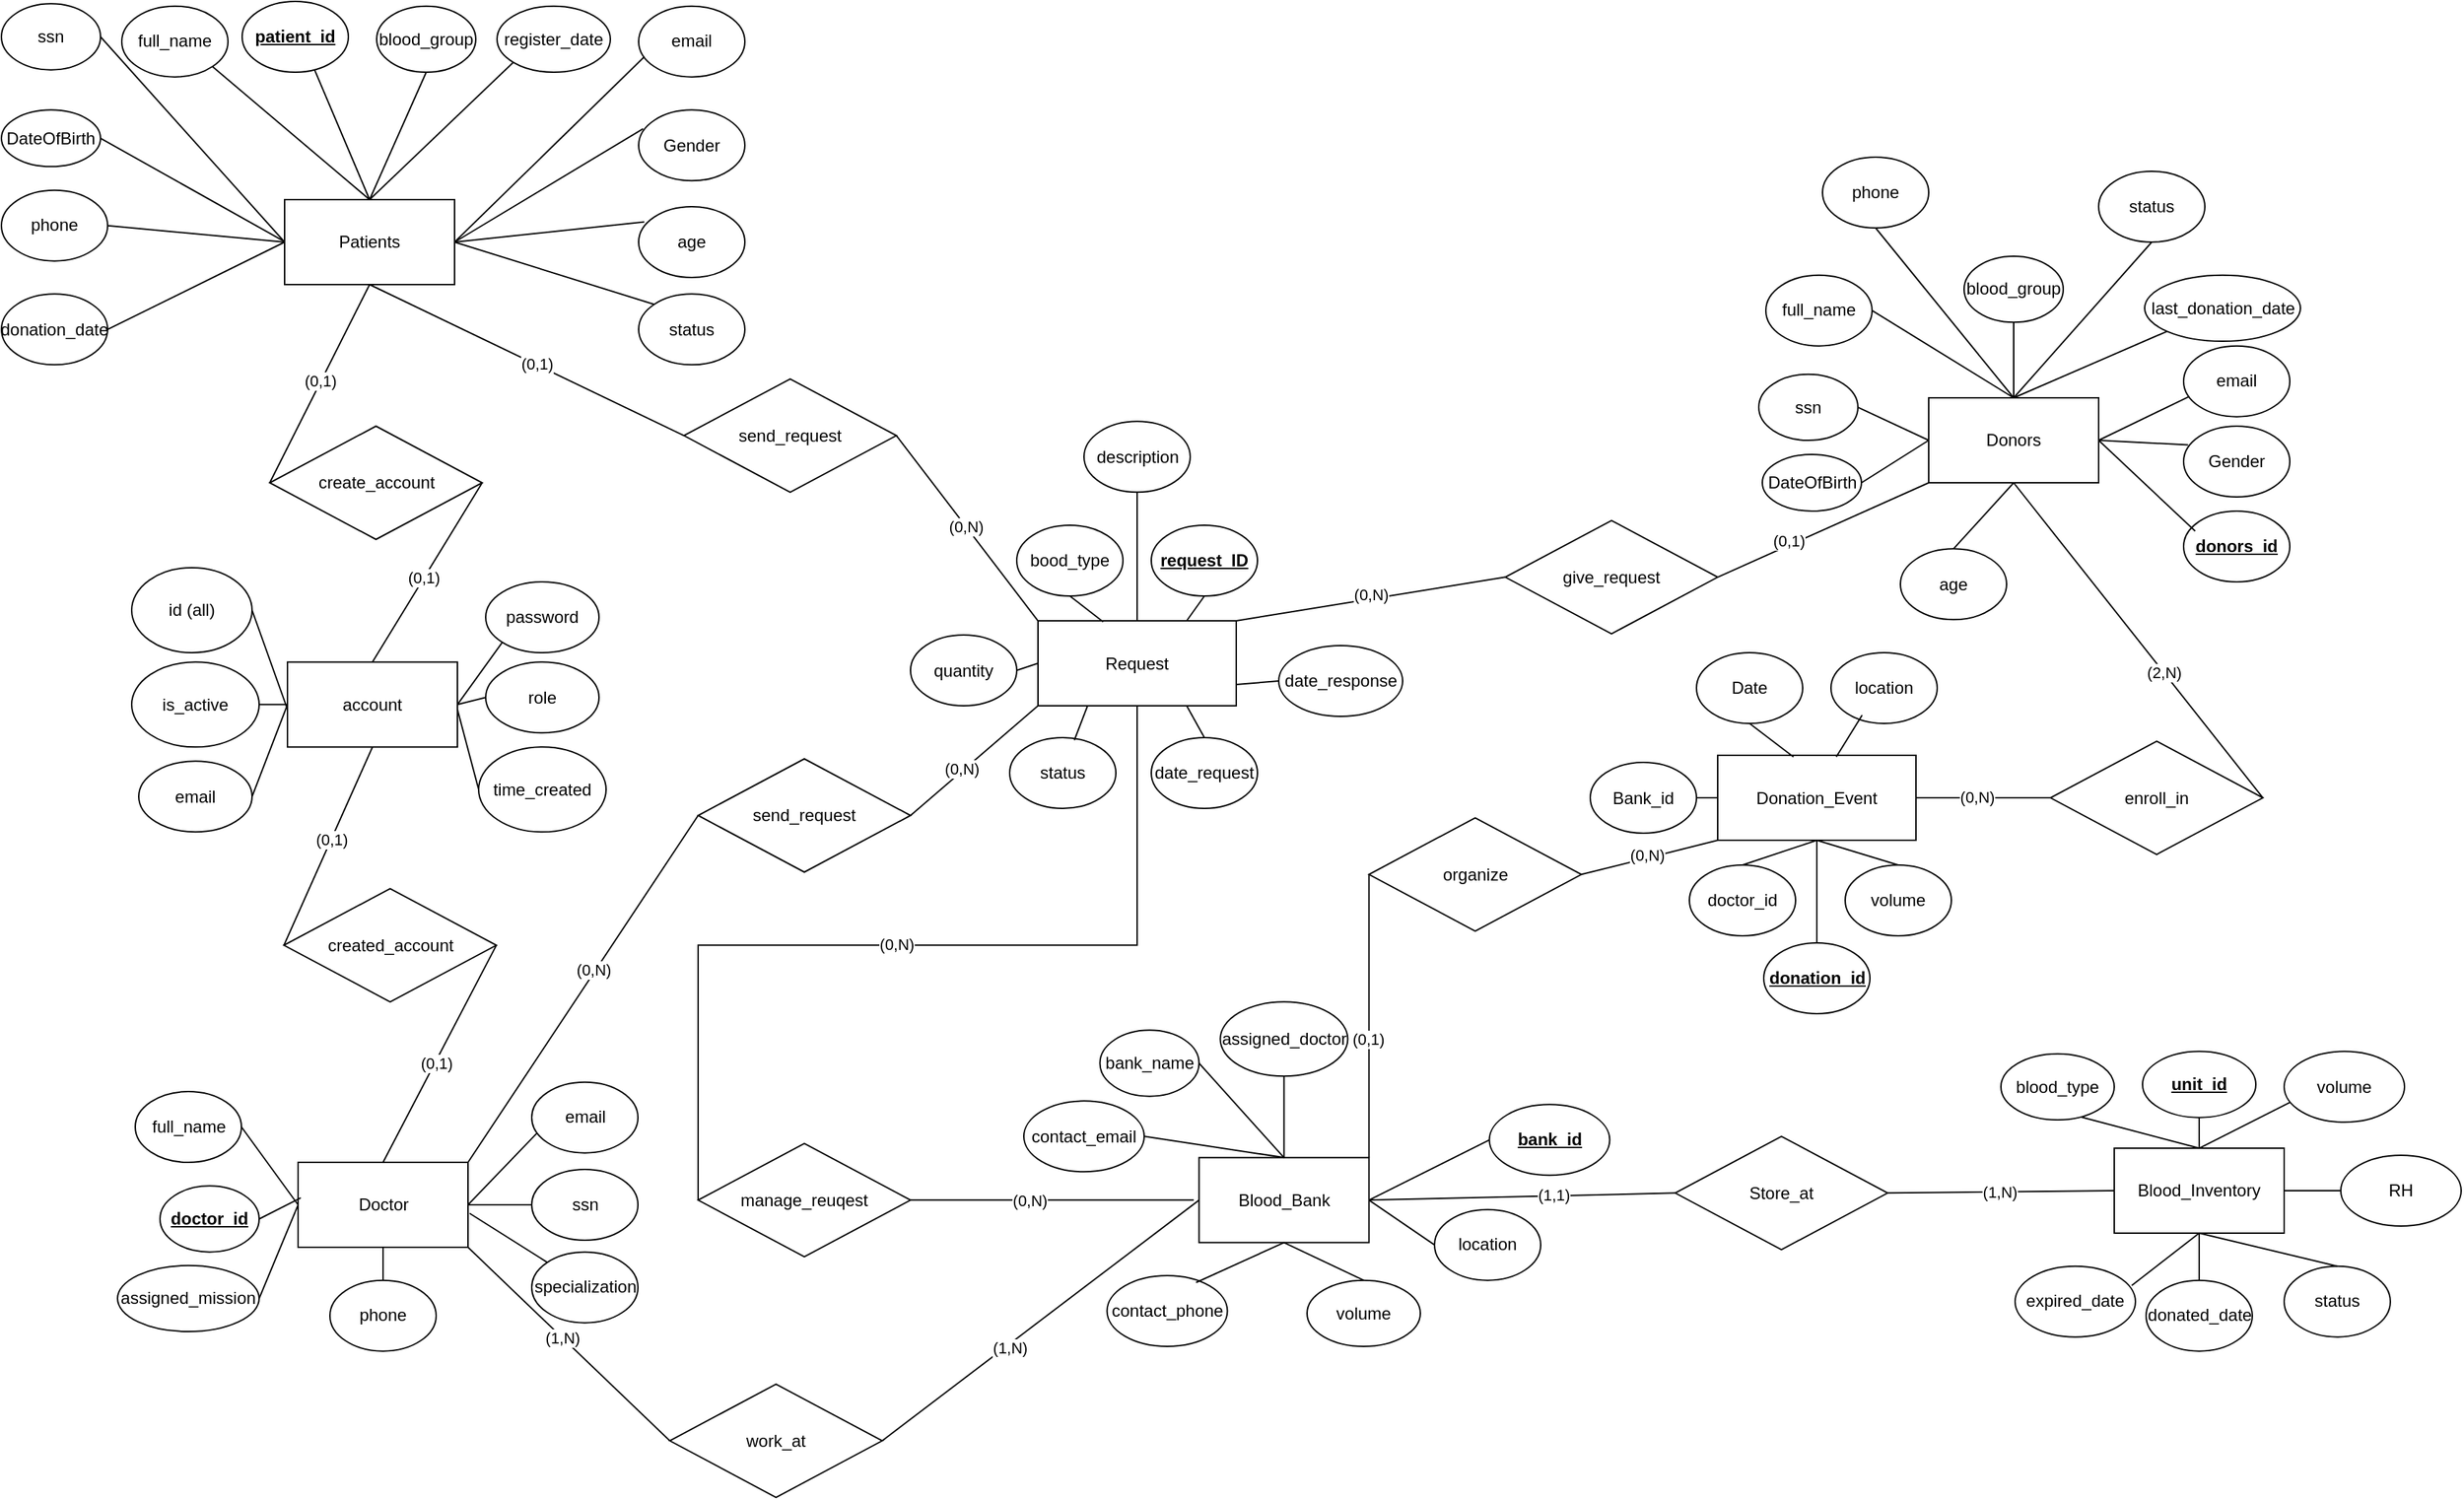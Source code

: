 <mxfile version="28.1.2">
  <diagram name="Page-1" id="MleJp-_et98eEY97pdTK">
    <mxGraphModel dx="2490" dy="1048" grid="1" gridSize="10" guides="1" tooltips="1" connect="1" arrows="1" fold="1" page="1" pageScale="1" pageWidth="3300" pageHeight="2339" math="0" shadow="0">
      <root>
        <mxCell id="0" />
        <mxCell id="1" parent="0" />
        <mxCell id="Tg_vexLS6X5RjjtRJpET-149" value="" style="endArrow=none;html=1;rounded=0;entryX=0.5;entryY=1;entryDx=0;entryDy=0;exitX=1;exitY=0.5;exitDx=0;exitDy=0;" parent="1" source="Tg_vexLS6X5RjjtRJpET-148" target="G_xwv9elseuPE5ZvxZ6--1" edge="1">
          <mxGeometry width="50" height="50" relative="1" as="geometry">
            <mxPoint x="1770" y="806.67" as="sourcePoint" />
            <mxPoint x="1820" y="756.67" as="targetPoint" />
          </mxGeometry>
        </mxCell>
        <mxCell id="Tg_vexLS6X5RjjtRJpET-178" value="(2,N)" style="edgeLabel;html=1;align=center;verticalAlign=middle;resizable=0;points=[];" parent="Tg_vexLS6X5RjjtRJpET-149" vertex="1" connectable="0">
          <mxGeometry x="-0.204" relative="1" as="geometry">
            <mxPoint as="offset" />
          </mxGeometry>
        </mxCell>
        <mxCell id="Tg_vexLS6X5RjjtRJpET-73" value="" style="group" parent="1" vertex="1" connectable="0">
          <mxGeometry x="986.24" y="1016.67" width="310.01" height="193.34" as="geometry" />
        </mxCell>
        <mxCell id="RDFFZs31wIJsFsyZddFB-115" value="Blood_Bank" style="rounded=0;whiteSpace=wrap;html=1;" parent="Tg_vexLS6X5RjjtRJpET-73" vertex="1">
          <mxGeometry x="77.5" y="60.0" width="120" height="60" as="geometry" />
        </mxCell>
        <mxCell id="RDFFZs31wIJsFsyZddFB-119" value="contact_phone" style="ellipse;whiteSpace=wrap;html=1;" parent="Tg_vexLS6X5RjjtRJpET-73" vertex="1">
          <mxGeometry x="12.52" y="143.34" width="84.99" height="50" as="geometry" />
        </mxCell>
        <mxCell id="RDFFZs31wIJsFsyZddFB-121" value="volume" style="ellipse;whiteSpace=wrap;html=1;" parent="Tg_vexLS6X5RjjtRJpET-73" vertex="1">
          <mxGeometry x="153.76" y="146.67" width="80" height="46.67" as="geometry" />
        </mxCell>
        <mxCell id="RDFFZs31wIJsFsyZddFB-123" value="location" style="ellipse;whiteSpace=wrap;html=1;" parent="Tg_vexLS6X5RjjtRJpET-73" vertex="1">
          <mxGeometry x="243.77" y="96.67" width="74.99" height="50" as="geometry" />
        </mxCell>
        <mxCell id="RDFFZs31wIJsFsyZddFB-129" value="" style="endArrow=none;html=1;rounded=0;entryX=0.5;entryY=1;entryDx=0;entryDy=0;exitX=0.74;exitY=0.097;exitDx=0;exitDy=0;exitPerimeter=0;" parent="Tg_vexLS6X5RjjtRJpET-73" source="RDFFZs31wIJsFsyZddFB-119" target="RDFFZs31wIJsFsyZddFB-115" edge="1">
          <mxGeometry width="50" height="50" relative="1" as="geometry">
            <mxPoint x="57.5" y="50" as="sourcePoint" />
            <mxPoint x="107.5" as="targetPoint" />
          </mxGeometry>
        </mxCell>
        <mxCell id="RDFFZs31wIJsFsyZddFB-131" value="" style="endArrow=none;html=1;rounded=0;exitX=0;exitY=0.5;exitDx=0;exitDy=0;entryX=1;entryY=0.5;entryDx=0;entryDy=0;" parent="Tg_vexLS6X5RjjtRJpET-73" source="RDFFZs31wIJsFsyZddFB-123" target="RDFFZs31wIJsFsyZddFB-115" edge="1">
          <mxGeometry width="50" height="50" relative="1" as="geometry">
            <mxPoint x="112.49" y="190" as="sourcePoint" />
            <mxPoint x="203.76" y="100" as="targetPoint" />
          </mxGeometry>
        </mxCell>
        <mxCell id="RDFFZs31wIJsFsyZddFB-133" value="" style="endArrow=none;html=1;rounded=0;entryX=0.5;entryY=0;entryDx=0;entryDy=0;exitX=0.5;exitY=1;exitDx=0;exitDy=0;" parent="Tg_vexLS6X5RjjtRJpET-73" source="RDFFZs31wIJsFsyZddFB-115" target="RDFFZs31wIJsFsyZddFB-121" edge="1">
          <mxGeometry width="50" height="50" relative="1" as="geometry">
            <mxPoint x="80" y="59.99" as="sourcePoint" />
            <mxPoint x="107.5" as="targetPoint" />
          </mxGeometry>
        </mxCell>
        <mxCell id="RDFFZs31wIJsFsyZddFB-134" value="" style="endArrow=none;html=1;rounded=0;entryX=1;entryY=0.5;entryDx=0;entryDy=0;" parent="Tg_vexLS6X5RjjtRJpET-73" target="RDFFZs31wIJsFsyZddFB-120" edge="1">
          <mxGeometry width="50" height="50" relative="1" as="geometry">
            <mxPoint x="137.76" y="60" as="sourcePoint" />
            <mxPoint x="107.5" as="targetPoint" />
          </mxGeometry>
        </mxCell>
        <mxCell id="Tg_vexLS6X5RjjtRJpET-74" value="" style="group" parent="1" vertex="1" connectable="0">
          <mxGeometry x="340" y="1016.67" width="327.5" height="196.67" as="geometry" />
        </mxCell>
        <mxCell id="RDFFZs31wIJsFsyZddFB-84" value="Doctor" style="rounded=0;whiteSpace=wrap;html=1;" parent="Tg_vexLS6X5RjjtRJpET-74" vertex="1">
          <mxGeometry x="87.5" y="63.34" width="120" height="60" as="geometry" />
        </mxCell>
        <mxCell id="RDFFZs31wIJsFsyZddFB-85" value="full_name" style="ellipse;whiteSpace=wrap;html=1;" parent="Tg_vexLS6X5RjjtRJpET-74" vertex="1">
          <mxGeometry x="-27.5" y="13.34" width="75" height="50" as="geometry" />
        </mxCell>
        <mxCell id="RDFFZs31wIJsFsyZddFB-88" value="phone&lt;span style=&quot;color: rgba(0, 0, 0, 0); font-family: monospace; font-size: 0px; text-align: start; text-wrap-mode: nowrap;&quot;&gt;%3CmxGraphModel%3E%3Croot%3E%3CmxCell%20id%3D%220%22%2F%3E%3CmxCell%20id%3D%221%22%20parent%3D%220%22%2F%3E%3CmxCell%20id%3D%222%22%20value%3D%22full_name%22%20style%3D%22ellipse%3BwhiteSpace%3Dwrap%3Bhtml%3D1%3B%22%20vertex%3D%221%22%20parent%3D%221%22%3E%3CmxGeometry%20x%3D%22190%22%20y%3D%22120%22%20width%3D%2260%22%20height%3D%2240%22%20as%3D%22geometry%22%2F%3E%3C%2FmxCell%3E%3C%2Froot%3E%3C%2FmxGraphModel%3E&lt;/span&gt;" style="ellipse;whiteSpace=wrap;html=1;" parent="Tg_vexLS6X5RjjtRJpET-74" vertex="1">
          <mxGeometry x="110" y="146.67" width="75" height="50" as="geometry" />
        </mxCell>
        <mxCell id="RDFFZs31wIJsFsyZddFB-89" value="email" style="ellipse;whiteSpace=wrap;html=1;" parent="Tg_vexLS6X5RjjtRJpET-74" vertex="1">
          <mxGeometry x="252.5" y="6.67" width="75" height="50" as="geometry" />
        </mxCell>
        <mxCell id="RDFFZs31wIJsFsyZddFB-97" value="" style="endArrow=none;html=1;rounded=0;exitX=1;exitY=0.5;exitDx=0;exitDy=0;entryX=0;entryY=0.5;entryDx=0;entryDy=0;" parent="Tg_vexLS6X5RjjtRJpET-74" source="RDFFZs31wIJsFsyZddFB-85" target="RDFFZs31wIJsFsyZddFB-84" edge="1">
          <mxGeometry width="50" height="50" relative="1" as="geometry">
            <mxPoint x="67.5" y="53.34" as="sourcePoint" />
            <mxPoint x="86.5" y="60.0" as="targetPoint" />
          </mxGeometry>
        </mxCell>
        <mxCell id="RDFFZs31wIJsFsyZddFB-98" value="" style="endArrow=none;html=1;rounded=0;exitX=0.5;exitY=0;exitDx=0;exitDy=0;entryX=0.5;entryY=1;entryDx=0;entryDy=0;" parent="Tg_vexLS6X5RjjtRJpET-74" source="RDFFZs31wIJsFsyZddFB-88" target="RDFFZs31wIJsFsyZddFB-84" edge="1">
          <mxGeometry width="50" height="50" relative="1" as="geometry">
            <mxPoint x="67.5" y="53.34" as="sourcePoint" />
            <mxPoint x="106.5" y="130.0" as="targetPoint" />
          </mxGeometry>
        </mxCell>
        <mxCell id="RDFFZs31wIJsFsyZddFB-103" value="" style="endArrow=none;html=1;rounded=0;exitX=1;exitY=0.5;exitDx=0;exitDy=0;entryX=0.053;entryY=0.715;entryDx=0;entryDy=0;entryPerimeter=0;" parent="Tg_vexLS6X5RjjtRJpET-74" source="RDFFZs31wIJsFsyZddFB-84" target="RDFFZs31wIJsFsyZddFB-89" edge="1">
          <mxGeometry width="50" height="50" relative="1" as="geometry">
            <mxPoint x="67.5" y="53.34" as="sourcePoint" />
            <mxPoint x="117.5" y="3.34" as="targetPoint" />
          </mxGeometry>
        </mxCell>
        <mxCell id="RDFFZs31wIJsFsyZddFB-107" value="&lt;b&gt;&lt;u&gt;doctor_id&lt;/u&gt;&lt;/b&gt;" style="ellipse;whiteSpace=wrap;html=1;" parent="Tg_vexLS6X5RjjtRJpET-74" vertex="1">
          <mxGeometry x="-10" y="80.0" width="70" height="46.67" as="geometry" />
        </mxCell>
        <mxCell id="RDFFZs31wIJsFsyZddFB-108" value="" style="endArrow=none;html=1;rounded=0;exitX=1;exitY=0.5;exitDx=0;exitDy=0;entryX=0.016;entryY=0.417;entryDx=0;entryDy=0;entryPerimeter=0;" parent="Tg_vexLS6X5RjjtRJpET-74" source="RDFFZs31wIJsFsyZddFB-107" target="RDFFZs31wIJsFsyZddFB-84" edge="1">
          <mxGeometry width="50" height="50" relative="1" as="geometry">
            <mxPoint x="67.5" y="53.34" as="sourcePoint" />
            <mxPoint x="117.5" y="3.34" as="targetPoint" />
          </mxGeometry>
        </mxCell>
        <mxCell id="RDFFZs31wIJsFsyZddFB-113" value="specialization" style="ellipse;whiteSpace=wrap;html=1;" parent="Tg_vexLS6X5RjjtRJpET-74" vertex="1">
          <mxGeometry x="252.5" y="126.67" width="75" height="50" as="geometry" />
        </mxCell>
        <mxCell id="RDFFZs31wIJsFsyZddFB-114" value="" style="endArrow=none;html=1;rounded=0;entryX=0;entryY=0;entryDx=0;entryDy=0;exitX=1.009;exitY=0.6;exitDx=0;exitDy=0;exitPerimeter=0;" parent="Tg_vexLS6X5RjjtRJpET-74" source="RDFFZs31wIJsFsyZddFB-84" target="RDFFZs31wIJsFsyZddFB-113" edge="1">
          <mxGeometry width="50" height="50" relative="1" as="geometry">
            <mxPoint x="-202.5" y="-10.0" as="sourcePoint" />
            <mxPoint x="-152.5" y="-60.0" as="targetPoint" />
          </mxGeometry>
        </mxCell>
        <mxCell id="Tg_vexLS6X5RjjtRJpET-1" value="ssn" style="ellipse;whiteSpace=wrap;html=1;" parent="Tg_vexLS6X5RjjtRJpET-74" vertex="1">
          <mxGeometry x="252.5" y="68.34" width="75" height="50" as="geometry" />
        </mxCell>
        <mxCell id="Tg_vexLS6X5RjjtRJpET-2" value="" style="endArrow=none;html=1;rounded=0;entryX=0;entryY=0.5;entryDx=0;entryDy=0;exitX=1;exitY=0.5;exitDx=0;exitDy=0;" parent="Tg_vexLS6X5RjjtRJpET-74" source="RDFFZs31wIJsFsyZddFB-84" target="Tg_vexLS6X5RjjtRJpET-1" edge="1">
          <mxGeometry width="50" height="50" relative="1" as="geometry">
            <mxPoint x="2.5" y="146.67" as="sourcePoint" />
            <mxPoint x="52.5" y="96.67" as="targetPoint" />
          </mxGeometry>
        </mxCell>
        <mxCell id="RDFFZs31wIJsFsyZddFB-93" value="assigned_mission" style="ellipse;whiteSpace=wrap;html=1;" parent="Tg_vexLS6X5RjjtRJpET-74" vertex="1">
          <mxGeometry x="-40.01" y="136.17" width="100.01" height="46.67" as="geometry" />
        </mxCell>
        <mxCell id="RDFFZs31wIJsFsyZddFB-95" value="" style="endArrow=none;html=1;rounded=0;exitX=0;exitY=0.5;exitDx=0;exitDy=0;entryX=1;entryY=0.5;entryDx=0;entryDy=0;" parent="Tg_vexLS6X5RjjtRJpET-74" source="RDFFZs31wIJsFsyZddFB-84" target="RDFFZs31wIJsFsyZddFB-93" edge="1">
          <mxGeometry width="50" height="50" relative="1" as="geometry">
            <mxPoint x="67.5" y="53.34" as="sourcePoint" />
            <mxPoint x="117.5" y="3.34" as="targetPoint" />
          </mxGeometry>
        </mxCell>
        <mxCell id="Tg_vexLS6X5RjjtRJpET-76" value="" style="group" parent="1" vertex="1" connectable="0">
          <mxGeometry x="860" y="630" width="332.5" height="200" as="geometry" />
        </mxCell>
        <mxCell id="Tg_vexLS6X5RjjtRJpET-43" value="Request" style="rounded=0;whiteSpace=wrap;html=1;" parent="Tg_vexLS6X5RjjtRJpET-76" vertex="1">
          <mxGeometry x="90" y="67.51" width="140" height="60" as="geometry" />
        </mxCell>
        <mxCell id="Tg_vexLS6X5RjjtRJpET-44" value="status" style="ellipse;whiteSpace=wrap;html=1;" parent="Tg_vexLS6X5RjjtRJpET-76" vertex="1">
          <mxGeometry x="70" y="150" width="75" height="50" as="geometry" />
        </mxCell>
        <mxCell id="Tg_vexLS6X5RjjtRJpET-45" value="quantity" style="ellipse;whiteSpace=wrap;html=1;" parent="Tg_vexLS6X5RjjtRJpET-76" vertex="1">
          <mxGeometry y="77.51" width="75" height="50" as="geometry" />
        </mxCell>
        <mxCell id="Tg_vexLS6X5RjjtRJpET-46" value="bood_type" style="ellipse;whiteSpace=wrap;html=1;" parent="Tg_vexLS6X5RjjtRJpET-76" vertex="1">
          <mxGeometry x="75" width="75" height="50" as="geometry" />
        </mxCell>
        <mxCell id="Tg_vexLS6X5RjjtRJpET-47" value="&lt;b&gt;&lt;u&gt;request_ID&lt;/u&gt;&lt;/b&gt;" style="ellipse;whiteSpace=wrap;html=1;" parent="Tg_vexLS6X5RjjtRJpET-76" vertex="1">
          <mxGeometry x="170" width="75" height="50" as="geometry" />
        </mxCell>
        <mxCell id="Tg_vexLS6X5RjjtRJpET-48" value="date_response" style="ellipse;whiteSpace=wrap;html=1;" parent="Tg_vexLS6X5RjjtRJpET-76" vertex="1">
          <mxGeometry x="260" y="85.0" width="87.5" height="50" as="geometry" />
        </mxCell>
        <mxCell id="Tg_vexLS6X5RjjtRJpET-49" value="date_request" style="ellipse;whiteSpace=wrap;html=1;" parent="Tg_vexLS6X5RjjtRJpET-76" vertex="1">
          <mxGeometry x="170" y="150" width="75" height="50" as="geometry" />
        </mxCell>
        <mxCell id="Tg_vexLS6X5RjjtRJpET-50" value="" style="endArrow=none;html=1;rounded=0;exitX=0.329;exitY=0.012;exitDx=0;exitDy=0;exitPerimeter=0;entryX=0.5;entryY=1;entryDx=0;entryDy=0;" parent="Tg_vexLS6X5RjjtRJpET-76" source="Tg_vexLS6X5RjjtRJpET-43" target="Tg_vexLS6X5RjjtRJpET-46" edge="1">
          <mxGeometry width="50" height="50" relative="1" as="geometry">
            <mxPoint x="22.5" y="-6.67" as="sourcePoint" />
            <mxPoint x="72.5" y="-56.67" as="targetPoint" />
          </mxGeometry>
        </mxCell>
        <mxCell id="Tg_vexLS6X5RjjtRJpET-51" value="" style="endArrow=none;html=1;rounded=0;exitX=0;exitY=0.5;exitDx=0;exitDy=0;entryX=1;entryY=0.5;entryDx=0;entryDy=0;" parent="Tg_vexLS6X5RjjtRJpET-76" source="Tg_vexLS6X5RjjtRJpET-43" target="Tg_vexLS6X5RjjtRJpET-45" edge="1">
          <mxGeometry width="50" height="50" relative="1" as="geometry">
            <mxPoint x="22.5" y="-6.67" as="sourcePoint" />
            <mxPoint x="72.5" y="-56.67" as="targetPoint" />
          </mxGeometry>
        </mxCell>
        <mxCell id="Tg_vexLS6X5RjjtRJpET-52" value="" style="endArrow=none;html=1;rounded=0;entryX=0.5;entryY=1;entryDx=0;entryDy=0;exitX=0.75;exitY=0;exitDx=0;exitDy=0;" parent="Tg_vexLS6X5RjjtRJpET-76" source="Tg_vexLS6X5RjjtRJpET-43" target="Tg_vexLS6X5RjjtRJpET-47" edge="1">
          <mxGeometry width="50" height="50" relative="1" as="geometry">
            <mxPoint x="-127.5" y="83.33" as="sourcePoint" />
            <mxPoint x="-77.5" y="33.33" as="targetPoint" />
          </mxGeometry>
        </mxCell>
        <mxCell id="Tg_vexLS6X5RjjtRJpET-53" value="" style="endArrow=none;html=1;rounded=0;entryX=0;entryY=0.5;entryDx=0;entryDy=0;exitX=1;exitY=0.75;exitDx=0;exitDy=0;" parent="Tg_vexLS6X5RjjtRJpET-76" source="Tg_vexLS6X5RjjtRJpET-43" target="Tg_vexLS6X5RjjtRJpET-48" edge="1">
          <mxGeometry width="50" height="50" relative="1" as="geometry">
            <mxPoint x="232.5" y="103.33" as="sourcePoint" />
            <mxPoint x="32.5" y="23.33" as="targetPoint" />
          </mxGeometry>
        </mxCell>
        <mxCell id="Tg_vexLS6X5RjjtRJpET-55" value="" style="endArrow=none;html=1;rounded=0;entryX=0.75;entryY=1;entryDx=0;entryDy=0;exitX=0.5;exitY=0;exitDx=0;exitDy=0;" parent="Tg_vexLS6X5RjjtRJpET-76" source="Tg_vexLS6X5RjjtRJpET-49" target="Tg_vexLS6X5RjjtRJpET-43" edge="1">
          <mxGeometry width="50" height="50" relative="1" as="geometry">
            <mxPoint x="292.5" y="213.33" as="sourcePoint" />
            <mxPoint x="342.5" y="163.33" as="targetPoint" />
          </mxGeometry>
        </mxCell>
        <mxCell id="Tg_vexLS6X5RjjtRJpET-56" value="" style="endArrow=none;html=1;rounded=0;entryX=0.25;entryY=1;entryDx=0;entryDy=0;exitX=0.609;exitY=0.037;exitDx=0;exitDy=0;exitPerimeter=0;" parent="Tg_vexLS6X5RjjtRJpET-76" source="Tg_vexLS6X5RjjtRJpET-44" target="Tg_vexLS6X5RjjtRJpET-43" edge="1">
          <mxGeometry width="50" height="50" relative="1" as="geometry">
            <mxPoint x="-27.5" y="93.33" as="sourcePoint" />
            <mxPoint x="22.5" y="43.33" as="targetPoint" />
          </mxGeometry>
        </mxCell>
        <mxCell id="Tg_vexLS6X5RjjtRJpET-94" value="" style="group" parent="1" vertex="1" connectable="0">
          <mxGeometry x="310" y="640" width="330" height="236.66" as="geometry" />
        </mxCell>
        <mxCell id="Tg_vexLS6X5RjjtRJpET-81" value="account" style="rounded=0;whiteSpace=wrap;html=1;" parent="Tg_vexLS6X5RjjtRJpET-94" vertex="1">
          <mxGeometry x="110.01" y="86.66" width="120" height="60" as="geometry" />
        </mxCell>
        <mxCell id="Tg_vexLS6X5RjjtRJpET-82" value="password" style="ellipse;whiteSpace=wrap;html=1;" parent="Tg_vexLS6X5RjjtRJpET-94" vertex="1">
          <mxGeometry x="250" y="30.0" width="80" height="50" as="geometry" />
        </mxCell>
        <mxCell id="Tg_vexLS6X5RjjtRJpET-83" value="email" style="ellipse;whiteSpace=wrap;html=1;" parent="Tg_vexLS6X5RjjtRJpET-94" vertex="1">
          <mxGeometry x="5.0" y="156.66" width="80" height="50" as="geometry" />
        </mxCell>
        <mxCell id="Tg_vexLS6X5RjjtRJpET-84" value="role" style="ellipse;whiteSpace=wrap;html=1;" parent="Tg_vexLS6X5RjjtRJpET-94" vertex="1">
          <mxGeometry x="250" y="86.66" width="80" height="50" as="geometry" />
        </mxCell>
        <mxCell id="Tg_vexLS6X5RjjtRJpET-85" value="is_active" style="ellipse;whiteSpace=wrap;html=1;" parent="Tg_vexLS6X5RjjtRJpET-94" vertex="1">
          <mxGeometry y="86.66" width="90" height="60" as="geometry" />
        </mxCell>
        <mxCell id="Tg_vexLS6X5RjjtRJpET-86" value="id (all)" style="ellipse;whiteSpace=wrap;html=1;" parent="Tg_vexLS6X5RjjtRJpET-94" vertex="1">
          <mxGeometry x="-1.066e-14" y="20.0" width="85" height="60" as="geometry" />
        </mxCell>
        <mxCell id="Tg_vexLS6X5RjjtRJpET-87" value="time_created" style="ellipse;whiteSpace=wrap;html=1;" parent="Tg_vexLS6X5RjjtRJpET-94" vertex="1">
          <mxGeometry x="245" y="146.66" width="90" height="60" as="geometry" />
        </mxCell>
        <mxCell id="Tg_vexLS6X5RjjtRJpET-88" value="" style="endArrow=none;html=1;rounded=0;exitX=0;exitY=0.5;exitDx=0;exitDy=0;entryX=1;entryY=0.5;entryDx=0;entryDy=0;" parent="Tg_vexLS6X5RjjtRJpET-94" source="Tg_vexLS6X5RjjtRJpET-81" target="Tg_vexLS6X5RjjtRJpET-83" edge="1">
          <mxGeometry width="50" height="50" relative="1" as="geometry">
            <mxPoint x="-20" y="-33.34" as="sourcePoint" />
            <mxPoint x="30" y="-83.34" as="targetPoint" />
          </mxGeometry>
        </mxCell>
        <mxCell id="Tg_vexLS6X5RjjtRJpET-89" value="" style="endArrow=none;html=1;rounded=0;entryX=1;entryY=0.5;entryDx=0;entryDy=0;" parent="Tg_vexLS6X5RjjtRJpET-94" target="Tg_vexLS6X5RjjtRJpET-86" edge="1">
          <mxGeometry width="50" height="50" relative="1" as="geometry">
            <mxPoint x="110" y="120" as="sourcePoint" />
            <mxPoint x="94.176" y="58.142" as="targetPoint" />
          </mxGeometry>
        </mxCell>
        <mxCell id="Tg_vexLS6X5RjjtRJpET-90" value="" style="endArrow=none;html=1;rounded=0;entryX=0;entryY=0.5;entryDx=0;entryDy=0;exitX=1;exitY=0.5;exitDx=0;exitDy=0;" parent="Tg_vexLS6X5RjjtRJpET-94" source="Tg_vexLS6X5RjjtRJpET-85" target="Tg_vexLS6X5RjjtRJpET-81" edge="1">
          <mxGeometry width="50" height="50" relative="1" as="geometry">
            <mxPoint x="-50" y="266.66" as="sourcePoint" />
            <mxPoint y="216.66" as="targetPoint" />
          </mxGeometry>
        </mxCell>
        <mxCell id="Tg_vexLS6X5RjjtRJpET-91" value="" style="endArrow=none;html=1;rounded=0;exitX=0;exitY=0.5;exitDx=0;exitDy=0;" parent="Tg_vexLS6X5RjjtRJpET-94" source="Tg_vexLS6X5RjjtRJpET-87" edge="1">
          <mxGeometry width="50" height="50" relative="1" as="geometry">
            <mxPoint x="-70" y="276.66" as="sourcePoint" />
            <mxPoint x="230" y="120" as="targetPoint" />
          </mxGeometry>
        </mxCell>
        <mxCell id="Tg_vexLS6X5RjjtRJpET-92" value="" style="endArrow=none;html=1;rounded=0;entryX=0;entryY=0.5;entryDx=0;entryDy=0;exitX=1;exitY=0.5;exitDx=0;exitDy=0;" parent="Tg_vexLS6X5RjjtRJpET-94" source="Tg_vexLS6X5RjjtRJpET-81" target="Tg_vexLS6X5RjjtRJpET-84" edge="1">
          <mxGeometry width="50" height="50" relative="1" as="geometry">
            <mxPoint x="400" y="266.66" as="sourcePoint" />
            <mxPoint x="450" y="216.66" as="targetPoint" />
          </mxGeometry>
        </mxCell>
        <mxCell id="Tg_vexLS6X5RjjtRJpET-93" value="" style="endArrow=none;html=1;rounded=0;entryX=0;entryY=1;entryDx=0;entryDy=0;exitX=1;exitY=0.5;exitDx=0;exitDy=0;" parent="Tg_vexLS6X5RjjtRJpET-94" source="Tg_vexLS6X5RjjtRJpET-81" target="Tg_vexLS6X5RjjtRJpET-82" edge="1">
          <mxGeometry width="50" height="50" relative="1" as="geometry">
            <mxPoint x="-100" y="266.66" as="sourcePoint" />
            <mxPoint x="-50" y="216.66" as="targetPoint" />
          </mxGeometry>
        </mxCell>
        <mxCell id="Tg_vexLS6X5RjjtRJpET-100" value="create_account" style="rhombus;whiteSpace=wrap;html=1;" parent="1" vertex="1">
          <mxGeometry x="407.5" y="560" width="150" height="80" as="geometry" />
        </mxCell>
        <mxCell id="Tg_vexLS6X5RjjtRJpET-101" value="created_account" style="rhombus;whiteSpace=wrap;html=1;" parent="1" vertex="1">
          <mxGeometry x="417.5" y="886.67" width="150" height="80" as="geometry" />
        </mxCell>
        <mxCell id="Tg_vexLS6X5RjjtRJpET-113" value="" style="endArrow=none;html=1;rounded=0;exitX=0;exitY=0.5;exitDx=0;exitDy=0;entryX=0.5;entryY=1;entryDx=0;entryDy=0;" parent="1" source="Tg_vexLS6X5RjjtRJpET-100" target="RDFFZs31wIJsFsyZddFB-57" edge="1">
          <mxGeometry width="50" height="50" relative="1" as="geometry">
            <mxPoint x="640" y="576.67" as="sourcePoint" />
            <mxPoint x="470" y="319.67" as="targetPoint" />
          </mxGeometry>
        </mxCell>
        <mxCell id="Tg_vexLS6X5RjjtRJpET-157" value="(0,1)" style="edgeLabel;html=1;align=center;verticalAlign=middle;resizable=0;points=[];" parent="Tg_vexLS6X5RjjtRJpET-113" vertex="1" connectable="0">
          <mxGeometry x="0.025" y="1" relative="1" as="geometry">
            <mxPoint as="offset" />
          </mxGeometry>
        </mxCell>
        <mxCell id="Tg_vexLS6X5RjjtRJpET-114" value="" style="endArrow=none;html=1;rounded=0;exitX=0.5;exitY=0;exitDx=0;exitDy=0;entryX=1;entryY=0.5;entryDx=0;entryDy=0;" parent="1" source="Tg_vexLS6X5RjjtRJpET-81" target="Tg_vexLS6X5RjjtRJpET-100" edge="1">
          <mxGeometry width="50" height="50" relative="1" as="geometry">
            <mxPoint x="420" y="666.67" as="sourcePoint" />
            <mxPoint x="690" y="436.67" as="targetPoint" />
          </mxGeometry>
        </mxCell>
        <mxCell id="Tg_vexLS6X5RjjtRJpET-158" value="(0,1)" style="edgeLabel;html=1;align=center;verticalAlign=middle;resizable=0;points=[];" parent="Tg_vexLS6X5RjjtRJpET-114" vertex="1" connectable="0">
          <mxGeometry x="-0.058" y="1" relative="1" as="geometry">
            <mxPoint as="offset" />
          </mxGeometry>
        </mxCell>
        <mxCell id="Tg_vexLS6X5RjjtRJpET-129" value="" style="endArrow=none;html=1;rounded=0;exitX=0;exitY=0.5;exitDx=0;exitDy=0;entryX=1;entryY=1;entryDx=0;entryDy=0;" parent="1" source="Tg_vexLS6X5RjjtRJpET-127" target="RDFFZs31wIJsFsyZddFB-84" edge="1">
          <mxGeometry width="50" height="50" relative="1" as="geometry">
            <mxPoint x="950" y="826.67" as="sourcePoint" />
            <mxPoint x="1000" y="776.67" as="targetPoint" />
          </mxGeometry>
        </mxCell>
        <mxCell id="Tg_vexLS6X5RjjtRJpET-166" value="(1,N)" style="edgeLabel;html=1;align=center;verticalAlign=middle;resizable=0;points=[];" parent="Tg_vexLS6X5RjjtRJpET-129" vertex="1" connectable="0">
          <mxGeometry x="0.075" relative="1" as="geometry">
            <mxPoint as="offset" />
          </mxGeometry>
        </mxCell>
        <mxCell id="Tg_vexLS6X5RjjtRJpET-115" value="" style="endArrow=none;html=1;rounded=0;entryX=0.5;entryY=1;entryDx=0;entryDy=0;exitX=0;exitY=0.5;exitDx=0;exitDy=0;" parent="1" source="Tg_vexLS6X5RjjtRJpET-101" target="Tg_vexLS6X5RjjtRJpET-81" edge="1">
          <mxGeometry width="50" height="50" relative="1" as="geometry">
            <mxPoint x="640" y="986.67" as="sourcePoint" />
            <mxPoint x="690" y="936.67" as="targetPoint" />
          </mxGeometry>
        </mxCell>
        <mxCell id="Tg_vexLS6X5RjjtRJpET-159" value="(0,1)" style="edgeLabel;html=1;align=center;verticalAlign=middle;resizable=0;points=[];" parent="Tg_vexLS6X5RjjtRJpET-115" vertex="1" connectable="0">
          <mxGeometry x="0.073" relative="1" as="geometry">
            <mxPoint as="offset" />
          </mxGeometry>
        </mxCell>
        <mxCell id="Tg_vexLS6X5RjjtRJpET-116" value="" style="endArrow=none;html=1;rounded=0;entryX=1;entryY=0.5;entryDx=0;entryDy=0;exitX=0.5;exitY=0;exitDx=0;exitDy=0;" parent="1" source="RDFFZs31wIJsFsyZddFB-84" target="Tg_vexLS6X5RjjtRJpET-101" edge="1">
          <mxGeometry width="50" height="50" relative="1" as="geometry">
            <mxPoint x="550" y="1066.67" as="sourcePoint" />
            <mxPoint x="600" y="1016.67" as="targetPoint" />
          </mxGeometry>
        </mxCell>
        <mxCell id="Tg_vexLS6X5RjjtRJpET-160" value="(0,1)" style="edgeLabel;html=1;align=center;verticalAlign=middle;resizable=0;points=[];" parent="Tg_vexLS6X5RjjtRJpET-116" vertex="1" connectable="0">
          <mxGeometry x="-0.078" y="-1" relative="1" as="geometry">
            <mxPoint as="offset" />
          </mxGeometry>
        </mxCell>
        <mxCell id="Tg_vexLS6X5RjjtRJpET-118" value="" style="group" parent="1" vertex="1" connectable="0">
          <mxGeometry x="218" y="260" width="525" height="316.67" as="geometry" />
        </mxCell>
        <mxCell id="Tg_vexLS6X5RjjtRJpET-71" value="" style="group" parent="Tg_vexLS6X5RjjtRJpET-118" vertex="1" connectable="0">
          <mxGeometry x="90" width="365" height="316.67" as="geometry" />
        </mxCell>
        <mxCell id="Tg_vexLS6X5RjjtRJpET-117" value="" style="group" parent="Tg_vexLS6X5RjjtRJpET-71" vertex="1" connectable="0">
          <mxGeometry x="-5" width="345" height="200.0" as="geometry" />
        </mxCell>
        <mxCell id="RDFFZs31wIJsFsyZddFB-57" value="Patients" style="rounded=0;whiteSpace=wrap;html=1;" parent="Tg_vexLS6X5RjjtRJpET-117" vertex="1">
          <mxGeometry x="115" y="140.0" width="120" height="60" as="geometry" />
        </mxCell>
        <mxCell id="RDFFZs31wIJsFsyZddFB-58" value="full_name" style="ellipse;whiteSpace=wrap;html=1;" parent="Tg_vexLS6X5RjjtRJpET-117" vertex="1">
          <mxGeometry y="3.33" width="75" height="50" as="geometry" />
        </mxCell>
        <mxCell id="RDFFZs31wIJsFsyZddFB-63" value="blood_group" style="ellipse;whiteSpace=wrap;html=1;" parent="Tg_vexLS6X5RjjtRJpET-117" vertex="1">
          <mxGeometry x="179.99" y="3.33" width="70" height="46.67" as="geometry" />
        </mxCell>
        <mxCell id="RDFFZs31wIJsFsyZddFB-70" value="" style="endArrow=none;html=1;rounded=0;exitX=1;exitY=1;exitDx=0;exitDy=0;entryX=0.5;entryY=0;entryDx=0;entryDy=0;" parent="Tg_vexLS6X5RjjtRJpET-117" source="RDFFZs31wIJsFsyZddFB-58" target="RDFFZs31wIJsFsyZddFB-57" edge="1">
          <mxGeometry width="50" height="50" relative="1" as="geometry">
            <mxPoint x="95" y="130.0" as="sourcePoint" />
            <mxPoint x="145" y="80" as="targetPoint" />
          </mxGeometry>
        </mxCell>
        <mxCell id="RDFFZs31wIJsFsyZddFB-75" value="" style="endArrow=none;html=1;rounded=0;exitX=0.5;exitY=0;exitDx=0;exitDy=0;entryX=0.5;entryY=1;entryDx=0;entryDy=0;" parent="Tg_vexLS6X5RjjtRJpET-117" source="RDFFZs31wIJsFsyZddFB-57" target="RDFFZs31wIJsFsyZddFB-63" edge="1">
          <mxGeometry width="50" height="50" relative="1" as="geometry">
            <mxPoint x="95" y="130.0" as="sourcePoint" />
            <mxPoint x="145" y="80" as="targetPoint" />
          </mxGeometry>
        </mxCell>
        <mxCell id="RDFFZs31wIJsFsyZddFB-82" value="register_date" style="ellipse;whiteSpace=wrap;html=1;" parent="Tg_vexLS6X5RjjtRJpET-117" vertex="1">
          <mxGeometry x="265" y="3.33" width="80" height="46.67" as="geometry" />
        </mxCell>
        <mxCell id="RDFFZs31wIJsFsyZddFB-83" value="" style="endArrow=none;html=1;rounded=0;entryX=0;entryY=1;entryDx=0;entryDy=0;exitX=0.5;exitY=0;exitDx=0;exitDy=0;" parent="Tg_vexLS6X5RjjtRJpET-117" source="RDFFZs31wIJsFsyZddFB-57" target="RDFFZs31wIJsFsyZddFB-82" edge="1">
          <mxGeometry width="50" height="50" relative="1" as="geometry">
            <mxPoint x="215" y="140.0" as="sourcePoint" />
            <mxPoint x="145" y="80" as="targetPoint" />
          </mxGeometry>
        </mxCell>
        <mxCell id="Tg_vexLS6X5RjjtRJpET-32" value="&lt;b&gt;&lt;u&gt;patient_id&lt;/u&gt;&lt;/b&gt;" style="ellipse;whiteSpace=wrap;html=1;" parent="Tg_vexLS6X5RjjtRJpET-117" vertex="1">
          <mxGeometry x="85" width="75" height="50" as="geometry" />
        </mxCell>
        <mxCell id="Tg_vexLS6X5RjjtRJpET-33" value="" style="endArrow=none;html=1;rounded=0;exitX=0.5;exitY=0;exitDx=0;exitDy=0;entryX=0.682;entryY=0.966;entryDx=0;entryDy=0;entryPerimeter=0;" parent="Tg_vexLS6X5RjjtRJpET-117" source="RDFFZs31wIJsFsyZddFB-57" target="Tg_vexLS6X5RjjtRJpET-32" edge="1">
          <mxGeometry width="50" height="50" relative="1" as="geometry">
            <mxPoint x="285" y="173.33" as="sourcePoint" />
            <mxPoint x="335" y="123.33" as="targetPoint" />
          </mxGeometry>
        </mxCell>
        <mxCell id="RDFFZs31wIJsFsyZddFB-80" value="ssn" style="ellipse;whiteSpace=wrap;html=1;" parent="Tg_vexLS6X5RjjtRJpET-118" vertex="1">
          <mxGeometry y="1.67" width="70" height="46.67" as="geometry" />
        </mxCell>
        <mxCell id="RDFFZs31wIJsFsyZddFB-81" value="" style="endArrow=none;html=1;rounded=0;exitX=1;exitY=0.5;exitDx=0;exitDy=0;entryX=0;entryY=0.5;entryDx=0;entryDy=0;" parent="Tg_vexLS6X5RjjtRJpET-118" source="RDFFZs31wIJsFsyZddFB-80" target="RDFFZs31wIJsFsyZddFB-57" edge="1">
          <mxGeometry width="50" height="50" relative="1" as="geometry">
            <mxPoint x="180" y="130.0" as="sourcePoint" />
            <mxPoint x="230" y="80.0" as="targetPoint" />
          </mxGeometry>
        </mxCell>
        <mxCell id="RDFFZs31wIJsFsyZddFB-62" value="email" style="ellipse;whiteSpace=wrap;html=1;" parent="Tg_vexLS6X5RjjtRJpET-118" vertex="1">
          <mxGeometry x="450" y="3.33" width="75" height="50" as="geometry" />
        </mxCell>
        <mxCell id="RDFFZs31wIJsFsyZddFB-76" value="" style="endArrow=none;html=1;rounded=0;exitX=1;exitY=0.5;exitDx=0;exitDy=0;entryX=0.053;entryY=0.715;entryDx=0;entryDy=0;entryPerimeter=0;" parent="Tg_vexLS6X5RjjtRJpET-118" source="RDFFZs31wIJsFsyZddFB-57" target="RDFFZs31wIJsFsyZddFB-62" edge="1">
          <mxGeometry width="50" height="50" relative="1" as="geometry">
            <mxPoint x="180" y="130.0" as="sourcePoint" />
            <mxPoint x="230" y="80.0" as="targetPoint" />
          </mxGeometry>
        </mxCell>
        <mxCell id="RDFFZs31wIJsFsyZddFB-59" value="Gender" style="ellipse;whiteSpace=wrap;html=1;" parent="Tg_vexLS6X5RjjtRJpET-118" vertex="1">
          <mxGeometry x="450" y="76.67" width="75" height="50" as="geometry" />
        </mxCell>
        <mxCell id="RDFFZs31wIJsFsyZddFB-77" value="" style="endArrow=none;html=1;rounded=0;exitX=1;exitY=0.5;exitDx=0;exitDy=0;entryX=0.042;entryY=0.265;entryDx=0;entryDy=0;entryPerimeter=0;" parent="Tg_vexLS6X5RjjtRJpET-118" source="RDFFZs31wIJsFsyZddFB-57" target="RDFFZs31wIJsFsyZddFB-59" edge="1">
          <mxGeometry width="50" height="50" relative="1" as="geometry">
            <mxPoint x="180" y="130.0" as="sourcePoint" />
            <mxPoint x="230" y="80.0" as="targetPoint" />
          </mxGeometry>
        </mxCell>
        <mxCell id="RDFFZs31wIJsFsyZddFB-60" value="DateOfBirth" style="ellipse;whiteSpace=wrap;html=1;" parent="Tg_vexLS6X5RjjtRJpET-118" vertex="1">
          <mxGeometry y="76.67" width="70" height="40" as="geometry" />
        </mxCell>
        <mxCell id="RDFFZs31wIJsFsyZddFB-72" value="" style="endArrow=none;html=1;rounded=0;exitX=1;exitY=0.5;exitDx=0;exitDy=0;" parent="Tg_vexLS6X5RjjtRJpET-118" source="RDFFZs31wIJsFsyZddFB-60" edge="1">
          <mxGeometry width="50" height="50" relative="1" as="geometry">
            <mxPoint x="150" y="240.0" as="sourcePoint" />
            <mxPoint x="200" y="169.67" as="targetPoint" />
          </mxGeometry>
        </mxCell>
        <mxCell id="RDFFZs31wIJsFsyZddFB-61" value="phone&lt;span style=&quot;color: rgba(0, 0, 0, 0); font-family: monospace; font-size: 0px; text-align: start; text-wrap-mode: nowrap;&quot;&gt;%3CmxGraphModel%3E%3Croot%3E%3CmxCell%20id%3D%220%22%2F%3E%3CmxCell%20id%3D%221%22%20parent%3D%220%22%2F%3E%3CmxCell%20id%3D%222%22%20value%3D%22full_name%22%20style%3D%22ellipse%3BwhiteSpace%3Dwrap%3Bhtml%3D1%3B%22%20vertex%3D%221%22%20parent%3D%221%22%3E%3CmxGeometry%20x%3D%22190%22%20y%3D%22120%22%20width%3D%2260%22%20height%3D%2240%22%20as%3D%22geometry%22%2F%3E%3C%2FmxCell%3E%3C%2Froot%3E%3C%2FmxGraphModel%3E&lt;/span&gt;" style="ellipse;whiteSpace=wrap;html=1;" parent="Tg_vexLS6X5RjjtRJpET-118" vertex="1">
          <mxGeometry y="133.34" width="75" height="50" as="geometry" />
        </mxCell>
        <mxCell id="RDFFZs31wIJsFsyZddFB-71" value="" style="endArrow=none;html=1;rounded=0;entryX=0;entryY=0.5;entryDx=0;entryDy=0;exitX=1;exitY=0.5;exitDx=0;exitDy=0;" parent="Tg_vexLS6X5RjjtRJpET-118" source="RDFFZs31wIJsFsyZddFB-61" target="RDFFZs31wIJsFsyZddFB-57" edge="1">
          <mxGeometry width="50" height="50" relative="1" as="geometry">
            <mxPoint x="180" y="130.0" as="sourcePoint" />
            <mxPoint x="230" y="80.0" as="targetPoint" />
          </mxGeometry>
        </mxCell>
        <mxCell id="RDFFZs31wIJsFsyZddFB-78" value="age" style="ellipse;whiteSpace=wrap;html=1;" parent="Tg_vexLS6X5RjjtRJpET-118" vertex="1">
          <mxGeometry x="450" y="145.0" width="75" height="50" as="geometry" />
        </mxCell>
        <mxCell id="RDFFZs31wIJsFsyZddFB-79" value="" style="endArrow=none;html=1;rounded=0;entryX=0.053;entryY=0.215;entryDx=0;entryDy=0;entryPerimeter=0;exitX=1;exitY=0.5;exitDx=0;exitDy=0;" parent="Tg_vexLS6X5RjjtRJpET-118" source="RDFFZs31wIJsFsyZddFB-57" target="RDFFZs31wIJsFsyZddFB-78" edge="1">
          <mxGeometry width="50" height="50" relative="1" as="geometry">
            <mxPoint x="180" y="130.0" as="sourcePoint" />
            <mxPoint x="230" y="80.0" as="targetPoint" />
          </mxGeometry>
        </mxCell>
        <mxCell id="RDFFZs31wIJsFsyZddFB-64" value="status" style="ellipse;whiteSpace=wrap;html=1;" parent="Tg_vexLS6X5RjjtRJpET-118" vertex="1">
          <mxGeometry x="450" y="206.67" width="75" height="50" as="geometry" />
        </mxCell>
        <mxCell id="RDFFZs31wIJsFsyZddFB-74" value="" style="endArrow=none;html=1;rounded=0;exitX=0;exitY=0;exitDx=0;exitDy=0;entryX=1;entryY=0.5;entryDx=0;entryDy=0;" parent="Tg_vexLS6X5RjjtRJpET-118" source="RDFFZs31wIJsFsyZddFB-64" target="RDFFZs31wIJsFsyZddFB-57" edge="1">
          <mxGeometry width="50" height="50" relative="1" as="geometry">
            <mxPoint x="280" y="260.0" as="sourcePoint" />
            <mxPoint x="320" y="176.67" as="targetPoint" />
          </mxGeometry>
        </mxCell>
        <mxCell id="RDFFZs31wIJsFsyZddFB-65" value="donation_date" style="ellipse;whiteSpace=wrap;html=1;" parent="Tg_vexLS6X5RjjtRJpET-118" vertex="1">
          <mxGeometry y="206.67" width="74.99" height="50" as="geometry" />
        </mxCell>
        <mxCell id="RDFFZs31wIJsFsyZddFB-73" value="" style="endArrow=none;html=1;rounded=0;exitX=1;exitY=0.5;exitDx=0;exitDy=0;entryX=0;entryY=0.5;entryDx=0;entryDy=0;" parent="Tg_vexLS6X5RjjtRJpET-118" source="RDFFZs31wIJsFsyZddFB-65" target="RDFFZs31wIJsFsyZddFB-57" edge="1">
          <mxGeometry width="50" height="50" relative="1" as="geometry">
            <mxPoint x="234.99" y="270.0" as="sourcePoint" />
            <mxPoint x="284.99" y="220.0" as="targetPoint" />
          </mxGeometry>
        </mxCell>
        <mxCell id="Tg_vexLS6X5RjjtRJpET-120" value="send_request" style="rhombus;whiteSpace=wrap;html=1;" parent="1" vertex="1">
          <mxGeometry x="700" y="526.67" width="150" height="80" as="geometry" />
        </mxCell>
        <mxCell id="Tg_vexLS6X5RjjtRJpET-121" value="" style="endArrow=none;html=1;rounded=0;entryX=0.5;entryY=1;entryDx=0;entryDy=0;exitX=0;exitY=0.5;exitDx=0;exitDy=0;" parent="1" source="Tg_vexLS6X5RjjtRJpET-120" target="RDFFZs31wIJsFsyZddFB-57" edge="1">
          <mxGeometry width="50" height="50" relative="1" as="geometry">
            <mxPoint x="1000" y="706.67" as="sourcePoint" />
            <mxPoint x="1050" y="656.67" as="targetPoint" />
          </mxGeometry>
        </mxCell>
        <mxCell id="Tg_vexLS6X5RjjtRJpET-164" value="(0,1)" style="edgeLabel;html=1;align=center;verticalAlign=middle;resizable=0;points=[];" parent="Tg_vexLS6X5RjjtRJpET-121" vertex="1" connectable="0">
          <mxGeometry x="-0.064" relative="1" as="geometry">
            <mxPoint y="-1" as="offset" />
          </mxGeometry>
        </mxCell>
        <mxCell id="Tg_vexLS6X5RjjtRJpET-122" value="" style="endArrow=none;html=1;rounded=0;entryX=0;entryY=0;entryDx=0;entryDy=0;exitX=1;exitY=0.5;exitDx=0;exitDy=0;" parent="1" source="Tg_vexLS6X5RjjtRJpET-120" target="Tg_vexLS6X5RjjtRJpET-43" edge="1">
          <mxGeometry width="50" height="50" relative="1" as="geometry">
            <mxPoint x="1020" y="456.67" as="sourcePoint" />
            <mxPoint x="1070" y="406.67" as="targetPoint" />
          </mxGeometry>
        </mxCell>
        <mxCell id="Tg_vexLS6X5RjjtRJpET-165" value="(0,N)" style="edgeLabel;html=1;align=center;verticalAlign=middle;resizable=0;points=[];" parent="Tg_vexLS6X5RjjtRJpET-122" vertex="1" connectable="0">
          <mxGeometry x="-0.024" relative="1" as="geometry">
            <mxPoint as="offset" />
          </mxGeometry>
        </mxCell>
        <mxCell id="Tg_vexLS6X5RjjtRJpET-124" value="send_request" style="rhombus;whiteSpace=wrap;html=1;" parent="1" vertex="1">
          <mxGeometry x="710" y="795" width="150" height="80" as="geometry" />
        </mxCell>
        <mxCell id="Tg_vexLS6X5RjjtRJpET-125" value="" style="endArrow=none;html=1;rounded=0;entryX=0;entryY=1;entryDx=0;entryDy=0;exitX=1;exitY=0.5;exitDx=0;exitDy=0;" parent="1" source="Tg_vexLS6X5RjjtRJpET-124" target="Tg_vexLS6X5RjjtRJpET-43" edge="1">
          <mxGeometry width="50" height="50" relative="1" as="geometry">
            <mxPoint x="900" y="1075" as="sourcePoint" />
            <mxPoint x="880" y="795" as="targetPoint" />
          </mxGeometry>
        </mxCell>
        <mxCell id="Tg_vexLS6X5RjjtRJpET-163" value="(0,N)" style="edgeLabel;html=1;align=center;verticalAlign=middle;resizable=0;points=[];" parent="Tg_vexLS6X5RjjtRJpET-125" vertex="1" connectable="0">
          <mxGeometry x="-0.18" y="2" relative="1" as="geometry">
            <mxPoint as="offset" />
          </mxGeometry>
        </mxCell>
        <mxCell id="Tg_vexLS6X5RjjtRJpET-126" value="" style="endArrow=none;html=1;rounded=0;entryX=0;entryY=0.5;entryDx=0;entryDy=0;exitX=1;exitY=0;exitDx=0;exitDy=0;" parent="1" source="RDFFZs31wIJsFsyZddFB-84" target="Tg_vexLS6X5RjjtRJpET-124" edge="1">
          <mxGeometry width="50" height="50" relative="1" as="geometry">
            <mxPoint x="830" y="1076.67" as="sourcePoint" />
            <mxPoint x="880" y="1026.67" as="targetPoint" />
          </mxGeometry>
        </mxCell>
        <mxCell id="Tg_vexLS6X5RjjtRJpET-161" value="(0,N)" style="edgeLabel;html=1;align=center;verticalAlign=middle;resizable=0;points=[];" parent="Tg_vexLS6X5RjjtRJpET-126" vertex="1" connectable="0">
          <mxGeometry x="0.104" y="2" relative="1" as="geometry">
            <mxPoint as="offset" />
          </mxGeometry>
        </mxCell>
        <mxCell id="Tg_vexLS6X5RjjtRJpET-127" value="work_at" style="rhombus;whiteSpace=wrap;html=1;" parent="1" vertex="1">
          <mxGeometry x="690" y="1236.67" width="150" height="80" as="geometry" />
        </mxCell>
        <mxCell id="Tg_vexLS6X5RjjtRJpET-128" value="" style="endArrow=none;html=1;rounded=0;entryX=0;entryY=0.5;entryDx=0;entryDy=0;exitX=1;exitY=0.5;exitDx=0;exitDy=0;" parent="1" source="Tg_vexLS6X5RjjtRJpET-127" target="RDFFZs31wIJsFsyZddFB-115" edge="1">
          <mxGeometry width="50" height="50" relative="1" as="geometry">
            <mxPoint x="1120" y="826.67" as="sourcePoint" />
            <mxPoint x="1170" y="776.67" as="targetPoint" />
          </mxGeometry>
        </mxCell>
        <mxCell id="Tg_vexLS6X5RjjtRJpET-167" value="(1,N)" style="edgeLabel;html=1;align=center;verticalAlign=middle;resizable=0;points=[];" parent="Tg_vexLS6X5RjjtRJpET-128" vertex="1" connectable="0">
          <mxGeometry x="-0.206" y="-2" relative="1" as="geometry">
            <mxPoint as="offset" />
          </mxGeometry>
        </mxCell>
        <mxCell id="Tg_vexLS6X5RjjtRJpET-131" value="" style="group" parent="1" vertex="1" connectable="0">
          <mxGeometry x="1440" y="1001.67" width="355" height="210" as="geometry" />
        </mxCell>
        <mxCell id="Tg_vexLS6X5RjjtRJpET-75" value="" style="group" parent="Tg_vexLS6X5RjjtRJpET-131" vertex="1" connectable="0">
          <mxGeometry x="30" width="345" height="210" as="geometry" />
        </mxCell>
        <mxCell id="Tg_vexLS6X5RjjtRJpET-6" value="Blood_Inventory" style="rounded=0;whiteSpace=wrap;html=1;" parent="Tg_vexLS6X5RjjtRJpET-75" vertex="1">
          <mxGeometry x="240" y="68.34" width="120" height="60" as="geometry" />
        </mxCell>
        <mxCell id="Tg_vexLS6X5RjjtRJpET-7" value="expired_date" style="ellipse;whiteSpace=wrap;html=1;" parent="Tg_vexLS6X5RjjtRJpET-75" vertex="1">
          <mxGeometry x="170" y="151.67" width="84.99" height="50" as="geometry" />
        </mxCell>
        <mxCell id="Tg_vexLS6X5RjjtRJpET-8" value="volume" style="ellipse;whiteSpace=wrap;html=1;" parent="Tg_vexLS6X5RjjtRJpET-75" vertex="1">
          <mxGeometry x="360" y="3.02e-14" width="85" height="50" as="geometry" />
        </mxCell>
        <mxCell id="Tg_vexLS6X5RjjtRJpET-9" value="blood_type" style="ellipse;whiteSpace=wrap;html=1;" parent="Tg_vexLS6X5RjjtRJpET-75" vertex="1">
          <mxGeometry x="160" y="1.66" width="80" height="46.67" as="geometry" />
        </mxCell>
        <mxCell id="Tg_vexLS6X5RjjtRJpET-10" value="status" style="ellipse;whiteSpace=wrap;html=1;" parent="Tg_vexLS6X5RjjtRJpET-75" vertex="1">
          <mxGeometry x="360" y="151.67" width="74.99" height="50" as="geometry" />
        </mxCell>
        <mxCell id="Tg_vexLS6X5RjjtRJpET-11" value="" style="endArrow=none;html=1;rounded=0;entryX=0.5;entryY=1;entryDx=0;entryDy=0;exitX=0.969;exitY=0.273;exitDx=0;exitDy=0;exitPerimeter=0;" parent="Tg_vexLS6X5RjjtRJpET-75" source="Tg_vexLS6X5RjjtRJpET-7" target="Tg_vexLS6X5RjjtRJpET-6" edge="1">
          <mxGeometry width="50" height="50" relative="1" as="geometry">
            <mxPoint x="220" y="58.34" as="sourcePoint" />
            <mxPoint x="270" y="8.34" as="targetPoint" />
          </mxGeometry>
        </mxCell>
        <mxCell id="Tg_vexLS6X5RjjtRJpET-12" value="" style="endArrow=none;html=1;rounded=0;exitX=0.5;exitY=0;exitDx=0;exitDy=0;entryX=0.5;entryY=1;entryDx=0;entryDy=0;" parent="Tg_vexLS6X5RjjtRJpET-75" source="Tg_vexLS6X5RjjtRJpET-10" target="Tg_vexLS6X5RjjtRJpET-6" edge="1">
          <mxGeometry width="50" height="50" relative="1" as="geometry">
            <mxPoint x="274.99" y="198.34" as="sourcePoint" />
            <mxPoint x="300" y="128.67" as="targetPoint" />
          </mxGeometry>
        </mxCell>
        <mxCell id="Tg_vexLS6X5RjjtRJpET-13" value="" style="endArrow=none;html=1;rounded=0;entryX=0.708;entryY=0.957;entryDx=0;entryDy=0;entryPerimeter=0;exitX=0.5;exitY=0;exitDx=0;exitDy=0;" parent="Tg_vexLS6X5RjjtRJpET-75" source="Tg_vexLS6X5RjjtRJpET-6" target="Tg_vexLS6X5RjjtRJpET-9" edge="1">
          <mxGeometry width="50" height="50" relative="1" as="geometry">
            <mxPoint x="242.5" y="68.33" as="sourcePoint" />
            <mxPoint x="270" y="8.34" as="targetPoint" />
          </mxGeometry>
        </mxCell>
        <mxCell id="Tg_vexLS6X5RjjtRJpET-14" value="" style="endArrow=none;html=1;rounded=0;entryX=0.053;entryY=0.715;entryDx=0;entryDy=0;entryPerimeter=0;exitX=0.5;exitY=0;exitDx=0;exitDy=0;" parent="Tg_vexLS6X5RjjtRJpET-75" source="Tg_vexLS6X5RjjtRJpET-6" target="Tg_vexLS6X5RjjtRJpET-8" edge="1">
          <mxGeometry width="50" height="50" relative="1" as="geometry">
            <mxPoint x="360.02" y="71.67" as="sourcePoint" />
            <mxPoint x="270" y="8.34" as="targetPoint" />
          </mxGeometry>
        </mxCell>
        <mxCell id="Tg_vexLS6X5RjjtRJpET-17" value="&lt;b&gt;&lt;u&gt;unit_id&lt;/u&gt;&lt;/b&gt;" style="ellipse;whiteSpace=wrap;html=1;" parent="Tg_vexLS6X5RjjtRJpET-75" vertex="1">
          <mxGeometry x="260.01" width="80" height="46.67" as="geometry" />
        </mxCell>
        <mxCell id="Tg_vexLS6X5RjjtRJpET-18" value="" style="endArrow=none;html=1;rounded=0;entryX=0.5;entryY=1;entryDx=0;entryDy=0;" parent="Tg_vexLS6X5RjjtRJpET-75" target="Tg_vexLS6X5RjjtRJpET-17" edge="1">
          <mxGeometry width="50" height="50" relative="1" as="geometry">
            <mxPoint x="300.02" y="67.67" as="sourcePoint" />
            <mxPoint x="270" y="8.34" as="targetPoint" />
          </mxGeometry>
        </mxCell>
        <mxCell id="Tg_vexLS6X5RjjtRJpET-19" value="donated_date" style="ellipse;whiteSpace=wrap;html=1;" parent="Tg_vexLS6X5RjjtRJpET-75" vertex="1">
          <mxGeometry x="262.51" y="161.67" width="74.99" height="50" as="geometry" />
        </mxCell>
        <mxCell id="Tg_vexLS6X5RjjtRJpET-20" value="" style="endArrow=none;html=1;rounded=0;entryX=0.5;entryY=1;entryDx=0;entryDy=0;exitX=0.5;exitY=0;exitDx=0;exitDy=0;" parent="Tg_vexLS6X5RjjtRJpET-75" source="Tg_vexLS6X5RjjtRJpET-19" target="Tg_vexLS6X5RjjtRJpET-6" edge="1">
          <mxGeometry width="50" height="50" relative="1" as="geometry">
            <mxPoint x="110" y="-15.0" as="sourcePoint" />
            <mxPoint x="160" y="-65.0" as="targetPoint" />
          </mxGeometry>
        </mxCell>
        <mxCell id="Tg_vexLS6X5RjjtRJpET-79" value="RH" style="ellipse;whiteSpace=wrap;html=1;" parent="Tg_vexLS6X5RjjtRJpET-75" vertex="1">
          <mxGeometry x="400" y="73.34" width="85" height="50" as="geometry" />
        </mxCell>
        <mxCell id="Tg_vexLS6X5RjjtRJpET-80" value="" style="endArrow=none;html=1;rounded=0;entryX=0;entryY=0.5;entryDx=0;entryDy=0;exitX=1;exitY=0.5;exitDx=0;exitDy=0;" parent="Tg_vexLS6X5RjjtRJpET-75" source="Tg_vexLS6X5RjjtRJpET-6" target="Tg_vexLS6X5RjjtRJpET-79" edge="1">
          <mxGeometry width="50" height="50" relative="1" as="geometry">
            <mxPoint x="230" y="251.67" as="sourcePoint" />
            <mxPoint x="280" y="201.67" as="targetPoint" />
          </mxGeometry>
        </mxCell>
        <mxCell id="Tg_vexLS6X5RjjtRJpET-136" value="Store_at" style="rhombus;whiteSpace=wrap;html=1;" parent="Tg_vexLS6X5RjjtRJpET-75" vertex="1">
          <mxGeometry x="-70" y="60.0" width="150" height="80" as="geometry" />
        </mxCell>
        <mxCell id="Tg_vexLS6X5RjjtRJpET-138" value="" style="endArrow=none;html=1;rounded=0;entryX=0;entryY=0.5;entryDx=0;entryDy=0;exitX=1;exitY=0.5;exitDx=0;exitDy=0;" parent="Tg_vexLS6X5RjjtRJpET-75" source="Tg_vexLS6X5RjjtRJpET-136" target="Tg_vexLS6X5RjjtRJpET-6" edge="1">
          <mxGeometry width="50" height="50" relative="1" as="geometry">
            <mxPoint x="-220" y="70.0" as="sourcePoint" />
            <mxPoint x="-170" y="20.0" as="targetPoint" />
          </mxGeometry>
        </mxCell>
        <mxCell id="Tg_vexLS6X5RjjtRJpET-181" value="(1,N)" style="edgeLabel;html=1;align=center;verticalAlign=middle;resizable=0;points=[];" parent="Tg_vexLS6X5RjjtRJpET-138" vertex="1" connectable="0">
          <mxGeometry x="-0.015" relative="1" as="geometry">
            <mxPoint as="offset" />
          </mxGeometry>
        </mxCell>
        <mxCell id="Tg_vexLS6X5RjjtRJpET-137" value="" style="endArrow=none;html=1;rounded=0;entryX=0;entryY=0.5;entryDx=0;entryDy=0;exitX=1;exitY=0.5;exitDx=0;exitDy=0;" parent="1" source="RDFFZs31wIJsFsyZddFB-115" target="Tg_vexLS6X5RjjtRJpET-136" edge="1">
          <mxGeometry width="50" height="50" relative="1" as="geometry">
            <mxPoint x="1190" y="1106.67" as="sourcePoint" />
            <mxPoint x="1340" y="1026.67" as="targetPoint" />
          </mxGeometry>
        </mxCell>
        <mxCell id="Tg_vexLS6X5RjjtRJpET-180" value="(1,1)" style="edgeLabel;html=1;align=center;verticalAlign=middle;resizable=0;points=[];" parent="Tg_vexLS6X5RjjtRJpET-137" vertex="1" connectable="0">
          <mxGeometry x="0.204" y="1" relative="1" as="geometry">
            <mxPoint as="offset" />
          </mxGeometry>
        </mxCell>
        <mxCell id="Tg_vexLS6X5RjjtRJpET-24" value="&lt;b&gt;&lt;u&gt;bank_id&lt;/u&gt;&lt;/b&gt;" style="ellipse;whiteSpace=wrap;html=1;" parent="1" vertex="1">
          <mxGeometry x="1268.74" y="1039.18" width="85" height="50" as="geometry" />
        </mxCell>
        <mxCell id="Tg_vexLS6X5RjjtRJpET-27" value="" style="endArrow=none;html=1;rounded=0;entryX=0;entryY=0.5;entryDx=0;entryDy=0;exitX=1;exitY=0.5;exitDx=0;exitDy=0;" parent="1" source="RDFFZs31wIJsFsyZddFB-115" target="Tg_vexLS6X5RjjtRJpET-24" edge="1">
          <mxGeometry width="50" height="50" relative="1" as="geometry">
            <mxPoint x="1016.25" y="1206.67" as="sourcePoint" />
            <mxPoint x="1066.25" y="1156.67" as="targetPoint" />
          </mxGeometry>
        </mxCell>
        <mxCell id="Tg_vexLS6X5RjjtRJpET-140" value="manage_reuqest" style="rhombus;whiteSpace=wrap;html=1;" parent="1" vertex="1">
          <mxGeometry x="710" y="1066.67" width="150" height="80" as="geometry" />
        </mxCell>
        <mxCell id="Tg_vexLS6X5RjjtRJpET-141" value="" style="endArrow=none;html=1;rounded=0;exitX=1;exitY=0.5;exitDx=0;exitDy=0;" parent="1" source="Tg_vexLS6X5RjjtRJpET-140" edge="1">
          <mxGeometry width="50" height="50" relative="1" as="geometry">
            <mxPoint x="990" y="966.67" as="sourcePoint" />
            <mxPoint x="1060" y="1106.67" as="targetPoint" />
          </mxGeometry>
        </mxCell>
        <mxCell id="Tg_vexLS6X5RjjtRJpET-173" value="(0,N)" style="edgeLabel;html=1;align=center;verticalAlign=middle;resizable=0;points=[];" parent="Tg_vexLS6X5RjjtRJpET-141" vertex="1" connectable="0">
          <mxGeometry x="-0.16" relative="1" as="geometry">
            <mxPoint as="offset" />
          </mxGeometry>
        </mxCell>
        <mxCell id="Tg_vexLS6X5RjjtRJpET-142" value="" style="endArrow=none;html=1;rounded=0;entryX=0.5;entryY=1;entryDx=0;entryDy=0;exitX=0;exitY=0.5;exitDx=0;exitDy=0;" parent="1" source="Tg_vexLS6X5RjjtRJpET-140" target="Tg_vexLS6X5RjjtRJpET-43" edge="1">
          <mxGeometry width="50" height="50" relative="1" as="geometry">
            <mxPoint x="1020" y="896.67" as="sourcePoint" />
            <mxPoint x="1040" y="916.67" as="targetPoint" />
            <Array as="points">
              <mxPoint x="710" y="926.67" />
              <mxPoint x="1020" y="926.67" />
            </Array>
          </mxGeometry>
        </mxCell>
        <mxCell id="Tg_vexLS6X5RjjtRJpET-169" value="(0,N)" style="edgeLabel;html=1;align=center;verticalAlign=middle;resizable=0;points=[];" parent="Tg_vexLS6X5RjjtRJpET-142" vertex="1" connectable="0">
          <mxGeometry x="-0.029" y="1" relative="1" as="geometry">
            <mxPoint as="offset" />
          </mxGeometry>
        </mxCell>
        <mxCell id="Tg_vexLS6X5RjjtRJpET-143" value="give_request" style="rhombus;whiteSpace=wrap;html=1;" parent="1" vertex="1">
          <mxGeometry x="1280" y="626.67" width="150" height="80" as="geometry" />
        </mxCell>
        <mxCell id="RDFFZs31wIJsFsyZddFB-138" value="bank_name" style="ellipse;whiteSpace=wrap;html=1;" parent="1" vertex="1">
          <mxGeometry x="993.74" y="986.67" width="70" height="46.67" as="geometry" />
        </mxCell>
        <mxCell id="RDFFZs31wIJsFsyZddFB-139" value="" style="endArrow=none;html=1;rounded=0;exitX=1;exitY=0.5;exitDx=0;exitDy=0;entryX=0.5;entryY=0;entryDx=0;entryDy=0;" parent="1" source="RDFFZs31wIJsFsyZddFB-138" target="RDFFZs31wIJsFsyZddFB-115" edge="1">
          <mxGeometry width="50" height="50" relative="1" as="geometry">
            <mxPoint x="1043.74" y="1066.67" as="sourcePoint" />
            <mxPoint x="1093.74" y="1016.67" as="targetPoint" />
          </mxGeometry>
        </mxCell>
        <mxCell id="RDFFZs31wIJsFsyZddFB-140" value="assigned_doctor" style="ellipse;whiteSpace=wrap;html=1;" parent="1" vertex="1">
          <mxGeometry x="1078.73" y="966.67" width="90.01" height="52.51" as="geometry" />
        </mxCell>
        <mxCell id="RDFFZs31wIJsFsyZddFB-141" value="" style="endArrow=none;html=1;rounded=0;entryX=0.5;entryY=1;entryDx=0;entryDy=0;exitX=0.5;exitY=0;exitDx=0;exitDy=0;" parent="1" source="RDFFZs31wIJsFsyZddFB-115" target="RDFFZs31wIJsFsyZddFB-140" edge="1">
          <mxGeometry width="50" height="50" relative="1" as="geometry">
            <mxPoint x="1163.74" y="1076.67" as="sourcePoint" />
            <mxPoint x="1093.74" y="1016.67" as="targetPoint" />
          </mxGeometry>
        </mxCell>
        <mxCell id="RDFFZs31wIJsFsyZddFB-120" value="contact_email" style="ellipse;whiteSpace=wrap;html=1;" parent="1" vertex="1">
          <mxGeometry x="940" y="1036.67" width="85" height="50" as="geometry" />
        </mxCell>
        <mxCell id="Tg_vexLS6X5RjjtRJpET-144" style="edgeStyle=orthogonalEdgeStyle;rounded=0;orthogonalLoop=1;jettySize=auto;html=1;exitX=0.5;exitY=1;exitDx=0;exitDy=0;" parent="1" source="RDFFZs31wIJsFsyZddFB-120" target="RDFFZs31wIJsFsyZddFB-120" edge="1">
          <mxGeometry relative="1" as="geometry" />
        </mxCell>
        <mxCell id="Tg_vexLS6X5RjjtRJpET-145" value="" style="endArrow=none;html=1;rounded=0;entryX=0;entryY=1;entryDx=0;entryDy=0;exitX=1;exitY=0.5;exitDx=0;exitDy=0;" parent="1" source="Tg_vexLS6X5RjjtRJpET-143" target="G_xwv9elseuPE5ZvxZ6--1" edge="1">
          <mxGeometry width="50" height="50" relative="1" as="geometry">
            <mxPoint x="1060" y="1026.67" as="sourcePoint" />
            <mxPoint x="1110" y="976.67" as="targetPoint" />
          </mxGeometry>
        </mxCell>
        <mxCell id="Tg_vexLS6X5RjjtRJpET-174" value="(0,1)" style="edgeLabel;html=1;align=center;verticalAlign=middle;resizable=0;points=[];" parent="Tg_vexLS6X5RjjtRJpET-145" vertex="1" connectable="0">
          <mxGeometry x="-0.313" y="3" relative="1" as="geometry">
            <mxPoint as="offset" />
          </mxGeometry>
        </mxCell>
        <mxCell id="Tg_vexLS6X5RjjtRJpET-148" value="enroll_in" style="rhombus;whiteSpace=wrap;html=1;" parent="1" vertex="1">
          <mxGeometry x="1665" y="782.51" width="150" height="80" as="geometry" />
        </mxCell>
        <mxCell id="Tg_vexLS6X5RjjtRJpET-150" value="" style="endArrow=none;html=1;rounded=0;entryX=1;entryY=0.5;entryDx=0;entryDy=0;exitX=0;exitY=0.5;exitDx=0;exitDy=0;" parent="1" source="Tg_vexLS6X5RjjtRJpET-148" target="RDFFZs31wIJsFsyZddFB-3" edge="1">
          <mxGeometry width="50" height="50" relative="1" as="geometry">
            <mxPoint x="1770" y="806.67" as="sourcePoint" />
            <mxPoint x="2060" y="866.67" as="targetPoint" />
          </mxGeometry>
        </mxCell>
        <mxCell id="Tg_vexLS6X5RjjtRJpET-179" value="(0,N)" style="edgeLabel;html=1;align=center;verticalAlign=middle;resizable=0;points=[];" parent="Tg_vexLS6X5RjjtRJpET-150" vertex="1" connectable="0">
          <mxGeometry x="0.081" y="-1" relative="1" as="geometry">
            <mxPoint x="-1" as="offset" />
          </mxGeometry>
        </mxCell>
        <mxCell id="Tg_vexLS6X5RjjtRJpET-153" value="" style="endArrow=none;html=1;rounded=0;entryX=0;entryY=0.5;entryDx=0;entryDy=0;exitX=1;exitY=0;exitDx=0;exitDy=0;" parent="1" source="Tg_vexLS6X5RjjtRJpET-43" target="Tg_vexLS6X5RjjtRJpET-143" edge="1">
          <mxGeometry width="50" height="50" relative="1" as="geometry">
            <mxPoint x="1660" y="836.67" as="sourcePoint" />
            <mxPoint x="1710" y="786.67" as="targetPoint" />
          </mxGeometry>
        </mxCell>
        <mxCell id="Tg_vexLS6X5RjjtRJpET-175" value="(0,N)" style="edgeLabel;html=1;align=center;verticalAlign=middle;resizable=0;points=[];" parent="Tg_vexLS6X5RjjtRJpET-153" vertex="1" connectable="0">
          <mxGeometry x="0.004" y="3" relative="1" as="geometry">
            <mxPoint as="offset" />
          </mxGeometry>
        </mxCell>
        <mxCell id="Tg_vexLS6X5RjjtRJpET-154" value="organize" style="rhombus;whiteSpace=wrap;html=1;" parent="1" vertex="1">
          <mxGeometry x="1183.74" y="836.67" width="150" height="80" as="geometry" />
        </mxCell>
        <mxCell id="Tg_vexLS6X5RjjtRJpET-155" value="" style="endArrow=none;html=1;rounded=0;entryX=0;entryY=1;entryDx=0;entryDy=0;exitX=1;exitY=0.5;exitDx=0;exitDy=0;" parent="1" source="Tg_vexLS6X5RjjtRJpET-154" target="RDFFZs31wIJsFsyZddFB-3" edge="1">
          <mxGeometry width="50" height="50" relative="1" as="geometry">
            <mxPoint x="1530" y="836.67" as="sourcePoint" />
            <mxPoint x="1580" y="786.67" as="targetPoint" />
          </mxGeometry>
        </mxCell>
        <mxCell id="Tg_vexLS6X5RjjtRJpET-176" value="(0,N)" style="edgeLabel;html=1;align=center;verticalAlign=middle;resizable=0;points=[];" parent="Tg_vexLS6X5RjjtRJpET-155" vertex="1" connectable="0">
          <mxGeometry x="-0.039" y="1" relative="1" as="geometry">
            <mxPoint y="-1" as="offset" />
          </mxGeometry>
        </mxCell>
        <mxCell id="Tg_vexLS6X5RjjtRJpET-156" value="" style="endArrow=none;html=1;rounded=0;entryX=0;entryY=0.5;entryDx=0;entryDy=0;exitX=1;exitY=0;exitDx=0;exitDy=0;" parent="1" source="RDFFZs31wIJsFsyZddFB-115" target="Tg_vexLS6X5RjjtRJpET-154" edge="1">
          <mxGeometry width="50" height="50" relative="1" as="geometry">
            <mxPoint x="1070" y="916.67" as="sourcePoint" />
            <mxPoint x="1120" y="866.67" as="targetPoint" />
          </mxGeometry>
        </mxCell>
        <mxCell id="Tg_vexLS6X5RjjtRJpET-177" value="(0,1)" style="edgeLabel;html=1;align=center;verticalAlign=middle;resizable=0;points=[];" parent="Tg_vexLS6X5RjjtRJpET-156" vertex="1" connectable="0">
          <mxGeometry x="-0.166" y="1" relative="1" as="geometry">
            <mxPoint as="offset" />
          </mxGeometry>
        </mxCell>
        <mxCell id="Qzg-WbPV437Gxwwc8dNQ-1" value="description" style="ellipse;whiteSpace=wrap;html=1;" parent="1" vertex="1">
          <mxGeometry x="982.5" y="556.67" width="75" height="50" as="geometry" />
        </mxCell>
        <mxCell id="Qzg-WbPV437Gxwwc8dNQ-2" value="" style="endArrow=none;html=1;rounded=0;entryX=0.5;entryY=1;entryDx=0;entryDy=0;exitX=0.5;exitY=0;exitDx=0;exitDy=0;" parent="1" source="Tg_vexLS6X5RjjtRJpET-43" target="Qzg-WbPV437Gxwwc8dNQ-1" edge="1">
          <mxGeometry width="50" height="50" relative="1" as="geometry">
            <mxPoint x="1018" y="660" as="sourcePoint" />
            <mxPoint x="1070" y="730" as="targetPoint" />
          </mxGeometry>
        </mxCell>
        <mxCell id="aveBchfbFnr4DO9nNoNw-2" value="" style="group" vertex="1" connectable="0" parent="1">
          <mxGeometry x="1340" y="720" width="320" height="255.0" as="geometry" />
        </mxCell>
        <mxCell id="Tg_vexLS6X5RjjtRJpET-77" value="" style="group" parent="aveBchfbFnr4DO9nNoNw-2" vertex="1" connectable="0">
          <mxGeometry width="320" height="200" as="geometry" />
        </mxCell>
        <mxCell id="aveBchfbFnr4DO9nNoNw-1" value="" style="group" vertex="1" connectable="0" parent="Tg_vexLS6X5RjjtRJpET-77">
          <mxGeometry width="255" height="200.0" as="geometry" />
        </mxCell>
        <mxCell id="RDFFZs31wIJsFsyZddFB-3" value="Donation_Event" style="rounded=0;whiteSpace=wrap;html=1;" parent="aveBchfbFnr4DO9nNoNw-1" vertex="1">
          <mxGeometry x="90" y="72.51" width="140" height="60" as="geometry" />
        </mxCell>
        <mxCell id="Tg_vexLS6X5RjjtRJpET-34" value="doctor_id" style="ellipse;whiteSpace=wrap;html=1;" parent="aveBchfbFnr4DO9nNoNw-1" vertex="1">
          <mxGeometry x="70" y="150.0" width="75" height="50" as="geometry" />
        </mxCell>
        <mxCell id="Tg_vexLS6X5RjjtRJpET-35" value="Bank_id" style="ellipse;whiteSpace=wrap;html=1;" parent="aveBchfbFnr4DO9nNoNw-1" vertex="1">
          <mxGeometry y="77.51" width="75" height="50" as="geometry" />
        </mxCell>
        <mxCell id="Tg_vexLS6X5RjjtRJpET-36" value="Date" style="ellipse;whiteSpace=wrap;html=1;" parent="aveBchfbFnr4DO9nNoNw-1" vertex="1">
          <mxGeometry x="75" width="75" height="50" as="geometry" />
        </mxCell>
        <mxCell id="Tg_vexLS6X5RjjtRJpET-37" value="location" style="ellipse;whiteSpace=wrap;html=1;" parent="aveBchfbFnr4DO9nNoNw-1" vertex="1">
          <mxGeometry x="170" width="75" height="50" as="geometry" />
        </mxCell>
        <mxCell id="Tg_vexLS6X5RjjtRJpET-40" value="volume" style="ellipse;whiteSpace=wrap;html=1;" parent="aveBchfbFnr4DO9nNoNw-1" vertex="1">
          <mxGeometry x="180" y="150" width="75" height="50" as="geometry" />
        </mxCell>
        <mxCell id="Tg_vexLS6X5RjjtRJpET-58" value="" style="endArrow=none;html=1;rounded=0;entryX=0.5;entryY=1;entryDx=0;entryDy=0;exitX=0.382;exitY=0.018;exitDx=0;exitDy=0;exitPerimeter=0;" parent="aveBchfbFnr4DO9nNoNw-1" source="RDFFZs31wIJsFsyZddFB-3" target="Tg_vexLS6X5RjjtRJpET-36" edge="1">
          <mxGeometry width="50" height="50" relative="1" as="geometry">
            <mxPoint x="20" y="210" as="sourcePoint" />
            <mxPoint x="70" y="160" as="targetPoint" />
          </mxGeometry>
        </mxCell>
        <mxCell id="Tg_vexLS6X5RjjtRJpET-59" value="" style="endArrow=none;html=1;rounded=0;entryX=0.293;entryY=0.883;entryDx=0;entryDy=0;entryPerimeter=0;exitX=0.598;exitY=0.018;exitDx=0;exitDy=0;exitPerimeter=0;" parent="aveBchfbFnr4DO9nNoNw-1" source="RDFFZs31wIJsFsyZddFB-3" target="Tg_vexLS6X5RjjtRJpET-37" edge="1">
          <mxGeometry width="50" height="50" relative="1" as="geometry">
            <mxPoint x="160" y="70" as="sourcePoint" />
            <mxPoint x="70" y="180" as="targetPoint" />
          </mxGeometry>
        </mxCell>
        <mxCell id="Tg_vexLS6X5RjjtRJpET-61" value="" style="endArrow=none;html=1;rounded=0;entryX=0.5;entryY=1;entryDx=0;entryDy=0;exitX=0.5;exitY=0;exitDx=0;exitDy=0;" parent="aveBchfbFnr4DO9nNoNw-1" source="Tg_vexLS6X5RjjtRJpET-40" target="RDFFZs31wIJsFsyZddFB-3" edge="1">
          <mxGeometry width="50" height="50" relative="1" as="geometry">
            <mxPoint x="420" y="190" as="sourcePoint" />
            <mxPoint x="470" y="140" as="targetPoint" />
          </mxGeometry>
        </mxCell>
        <mxCell id="Tg_vexLS6X5RjjtRJpET-62" value="" style="endArrow=none;html=1;rounded=0;entryX=0.5;entryY=1;entryDx=0;entryDy=0;exitX=0.5;exitY=0;exitDx=0;exitDy=0;" parent="aveBchfbFnr4DO9nNoNw-1" source="Tg_vexLS6X5RjjtRJpET-34" target="RDFFZs31wIJsFsyZddFB-3" edge="1">
          <mxGeometry width="50" height="50" relative="1" as="geometry">
            <mxPoint x="30" y="280" as="sourcePoint" />
            <mxPoint x="80" y="230" as="targetPoint" />
          </mxGeometry>
        </mxCell>
        <mxCell id="Tg_vexLS6X5RjjtRJpET-63" value="" style="endArrow=none;html=1;rounded=0;entryX=0;entryY=0.5;entryDx=0;entryDy=0;exitX=1;exitY=0.5;exitDx=0;exitDy=0;" parent="aveBchfbFnr4DO9nNoNw-1" source="Tg_vexLS6X5RjjtRJpET-35" target="RDFFZs31wIJsFsyZddFB-3" edge="1">
          <mxGeometry width="50" height="50" relative="1" as="geometry">
            <mxPoint x="10" y="300" as="sourcePoint" />
            <mxPoint x="60" y="250" as="targetPoint" />
          </mxGeometry>
        </mxCell>
        <mxCell id="Tg_vexLS6X5RjjtRJpET-39" value="&lt;b&gt;&lt;u&gt;donation_id&lt;/u&gt;&lt;/b&gt;" style="ellipse;whiteSpace=wrap;html=1;" parent="aveBchfbFnr4DO9nNoNw-2" vertex="1">
          <mxGeometry x="122.5" y="205.0" width="75" height="50" as="geometry" />
        </mxCell>
        <mxCell id="Tg_vexLS6X5RjjtRJpET-60" value="" style="endArrow=none;html=1;rounded=0;entryX=0.5;entryY=0;entryDx=0;entryDy=0;exitX=0.5;exitY=1;exitDx=0;exitDy=0;" parent="aveBchfbFnr4DO9nNoNw-2" source="RDFFZs31wIJsFsyZddFB-3" target="Tg_vexLS6X5RjjtRJpET-39" edge="1">
          <mxGeometry width="50" height="50" relative="1" as="geometry">
            <mxPoint x="380" y="180" as="sourcePoint" />
            <mxPoint x="430" y="130" as="targetPoint" />
          </mxGeometry>
        </mxCell>
        <mxCell id="aveBchfbFnr4DO9nNoNw-5" value="" style="group" vertex="1" connectable="0" parent="1">
          <mxGeometry x="1459" y="370" width="382.5" height="326.67" as="geometry" />
        </mxCell>
        <mxCell id="Tg_vexLS6X5RjjtRJpET-72" value="" style="group" parent="aveBchfbFnr4DO9nNoNw-5" vertex="1" connectable="0">
          <mxGeometry y="70" width="382.5" height="256.67" as="geometry" />
        </mxCell>
        <mxCell id="G_xwv9elseuPE5ZvxZ6--1" value="Donors" style="rounded=0;whiteSpace=wrap;html=1;" parent="Tg_vexLS6X5RjjtRJpET-72" vertex="1">
          <mxGeometry x="120" y="100.0" width="120" height="60" as="geometry" />
        </mxCell>
        <mxCell id="RDFFZs31wIJsFsyZddFB-5" value="full_name" style="ellipse;whiteSpace=wrap;html=1;" parent="Tg_vexLS6X5RjjtRJpET-72" vertex="1">
          <mxGeometry x="5" y="13.33" width="75" height="50" as="geometry" />
        </mxCell>
        <mxCell id="RDFFZs31wIJsFsyZddFB-6" value="Gender" style="ellipse;whiteSpace=wrap;html=1;" parent="Tg_vexLS6X5RjjtRJpET-72" vertex="1">
          <mxGeometry x="300" y="120" width="75" height="50" as="geometry" />
        </mxCell>
        <mxCell id="RDFFZs31wIJsFsyZddFB-10" value="email" style="ellipse;whiteSpace=wrap;html=1;" parent="Tg_vexLS6X5RjjtRJpET-72" vertex="1">
          <mxGeometry x="300" y="63.33" width="75" height="50" as="geometry" />
        </mxCell>
        <mxCell id="RDFFZs31wIJsFsyZddFB-12" value="blood_group" style="ellipse;whiteSpace=wrap;html=1;" parent="Tg_vexLS6X5RjjtRJpET-72" vertex="1">
          <mxGeometry x="145" y="-1.776e-15" width="70" height="46.67" as="geometry" />
        </mxCell>
        <mxCell id="RDFFZs31wIJsFsyZddFB-39" value="" style="endArrow=none;html=1;rounded=0;exitX=1;exitY=0.5;exitDx=0;exitDy=0;entryX=0.5;entryY=0;entryDx=0;entryDy=0;" parent="Tg_vexLS6X5RjjtRJpET-72" source="RDFFZs31wIJsFsyZddFB-5" target="G_xwv9elseuPE5ZvxZ6--1" edge="1">
          <mxGeometry width="50" height="50" relative="1" as="geometry">
            <mxPoint x="100" y="90" as="sourcePoint" />
            <mxPoint x="150" y="40" as="targetPoint" />
          </mxGeometry>
        </mxCell>
        <mxCell id="RDFFZs31wIJsFsyZddFB-41" value="" style="endArrow=none;html=1;rounded=0;exitX=1;exitY=0.5;exitDx=0;exitDy=0;entryX=0;entryY=0.5;entryDx=0;entryDy=0;" parent="Tg_vexLS6X5RjjtRJpET-72" source="RDFFZs31wIJsFsyZddFB-7" target="G_xwv9elseuPE5ZvxZ6--1" edge="1">
          <mxGeometry width="50" height="50" relative="1" as="geometry">
            <mxPoint x="70" y="200" as="sourcePoint" />
            <mxPoint x="120" y="150" as="targetPoint" />
          </mxGeometry>
        </mxCell>
        <mxCell id="RDFFZs31wIJsFsyZddFB-44" value="" style="endArrow=none;html=1;rounded=0;exitX=0.5;exitY=0;exitDx=0;exitDy=0;entryX=0.5;entryY=1;entryDx=0;entryDy=0;" parent="Tg_vexLS6X5RjjtRJpET-72" source="G_xwv9elseuPE5ZvxZ6--1" target="RDFFZs31wIJsFsyZddFB-12" edge="1">
          <mxGeometry width="50" height="50" relative="1" as="geometry">
            <mxPoint x="100" y="90" as="sourcePoint" />
            <mxPoint x="150" y="40" as="targetPoint" />
          </mxGeometry>
        </mxCell>
        <mxCell id="RDFFZs31wIJsFsyZddFB-45" value="" style="endArrow=none;html=1;rounded=0;exitX=1;exitY=0.5;exitDx=0;exitDy=0;entryX=0.053;entryY=0.715;entryDx=0;entryDy=0;entryPerimeter=0;" parent="Tg_vexLS6X5RjjtRJpET-72" source="G_xwv9elseuPE5ZvxZ6--1" target="RDFFZs31wIJsFsyZddFB-10" edge="1">
          <mxGeometry width="50" height="50" relative="1" as="geometry">
            <mxPoint x="100" y="90" as="sourcePoint" />
            <mxPoint x="150" y="40" as="targetPoint" />
          </mxGeometry>
        </mxCell>
        <mxCell id="RDFFZs31wIJsFsyZddFB-46" value="" style="endArrow=none;html=1;rounded=0;exitX=1;exitY=0.5;exitDx=0;exitDy=0;entryX=0.042;entryY=0.265;entryDx=0;entryDy=0;entryPerimeter=0;" parent="Tg_vexLS6X5RjjtRJpET-72" source="G_xwv9elseuPE5ZvxZ6--1" target="RDFFZs31wIJsFsyZddFB-6" edge="1">
          <mxGeometry width="50" height="50" relative="1" as="geometry">
            <mxPoint x="100" y="90" as="sourcePoint" />
            <mxPoint x="150" y="40" as="targetPoint" />
          </mxGeometry>
        </mxCell>
        <mxCell id="RDFFZs31wIJsFsyZddFB-50" value="ssn" style="ellipse;whiteSpace=wrap;html=1;" parent="Tg_vexLS6X5RjjtRJpET-72" vertex="1">
          <mxGeometry y="83.33" width="70" height="46.67" as="geometry" />
        </mxCell>
        <mxCell id="RDFFZs31wIJsFsyZddFB-52" value="" style="endArrow=none;html=1;rounded=0;exitX=1;exitY=0.5;exitDx=0;exitDy=0;entryX=0;entryY=0.5;entryDx=0;entryDy=0;" parent="Tg_vexLS6X5RjjtRJpET-72" source="RDFFZs31wIJsFsyZddFB-50" target="G_xwv9elseuPE5ZvxZ6--1" edge="1">
          <mxGeometry width="50" height="50" relative="1" as="geometry">
            <mxPoint x="100" y="90" as="sourcePoint" />
            <mxPoint x="150" y="40" as="targetPoint" />
          </mxGeometry>
        </mxCell>
        <mxCell id="RDFFZs31wIJsFsyZddFB-54" value="last_donation_date" style="ellipse;whiteSpace=wrap;html=1;" parent="Tg_vexLS6X5RjjtRJpET-72" vertex="1">
          <mxGeometry x="272.5" y="13.33" width="110" height="46.67" as="geometry" />
        </mxCell>
        <mxCell id="RDFFZs31wIJsFsyZddFB-55" value="" style="endArrow=none;html=1;rounded=0;entryX=0;entryY=1;entryDx=0;entryDy=0;exitX=0.5;exitY=0;exitDx=0;exitDy=0;" parent="Tg_vexLS6X5RjjtRJpET-72" source="G_xwv9elseuPE5ZvxZ6--1" target="RDFFZs31wIJsFsyZddFB-54" edge="1">
          <mxGeometry width="50" height="50" relative="1" as="geometry">
            <mxPoint x="230" y="100" as="sourcePoint" />
            <mxPoint x="150" y="40" as="targetPoint" />
          </mxGeometry>
        </mxCell>
        <mxCell id="Tg_vexLS6X5RjjtRJpET-30" value="&lt;u&gt;&lt;b&gt;donors_id&lt;/b&gt;&lt;/u&gt;" style="ellipse;whiteSpace=wrap;html=1;" parent="Tg_vexLS6X5RjjtRJpET-72" vertex="1">
          <mxGeometry x="300" y="180" width="75" height="50" as="geometry" />
        </mxCell>
        <mxCell id="Tg_vexLS6X5RjjtRJpET-31" value="" style="endArrow=none;html=1;rounded=0;exitX=1;exitY=0.5;exitDx=0;exitDy=0;entryX=0.109;entryY=0.283;entryDx=0;entryDy=0;entryPerimeter=0;" parent="Tg_vexLS6X5RjjtRJpET-72" source="G_xwv9elseuPE5ZvxZ6--1" target="Tg_vexLS6X5RjjtRJpET-30" edge="1">
          <mxGeometry width="50" height="50" relative="1" as="geometry">
            <mxPoint x="310" y="230" as="sourcePoint" />
            <mxPoint x="360" y="180" as="targetPoint" />
          </mxGeometry>
        </mxCell>
        <mxCell id="RDFFZs31wIJsFsyZddFB-7" value="DateOfBirth" style="ellipse;whiteSpace=wrap;html=1;" parent="Tg_vexLS6X5RjjtRJpET-72" vertex="1">
          <mxGeometry x="2.5" y="140" width="70" height="40" as="geometry" />
        </mxCell>
        <mxCell id="RDFFZs31wIJsFsyZddFB-48" value="age" style="ellipse;whiteSpace=wrap;html=1;" parent="Tg_vexLS6X5RjjtRJpET-72" vertex="1">
          <mxGeometry x="100" y="206.67" width="75" height="50" as="geometry" />
        </mxCell>
        <mxCell id="RDFFZs31wIJsFsyZddFB-49" value="" style="endArrow=none;html=1;rounded=0;entryX=0.5;entryY=0;entryDx=0;entryDy=0;exitX=0.5;exitY=1;exitDx=0;exitDy=0;" parent="Tg_vexLS6X5RjjtRJpET-72" source="G_xwv9elseuPE5ZvxZ6--1" target="RDFFZs31wIJsFsyZddFB-48" edge="1">
          <mxGeometry width="50" height="50" relative="1" as="geometry">
            <mxPoint x="160" y="70" as="sourcePoint" />
            <mxPoint x="210" y="20" as="targetPoint" />
          </mxGeometry>
        </mxCell>
        <mxCell id="RDFFZs31wIJsFsyZddFB-14" value="status" style="ellipse;whiteSpace=wrap;html=1;" parent="aveBchfbFnr4DO9nNoNw-5" vertex="1">
          <mxGeometry x="240" y="10" width="75" height="50" as="geometry" />
        </mxCell>
        <mxCell id="RDFFZs31wIJsFsyZddFB-43" value="" style="endArrow=none;html=1;rounded=0;entryX=0.5;entryY=0;entryDx=0;entryDy=0;exitX=0.5;exitY=1;exitDx=0;exitDy=0;" parent="aveBchfbFnr4DO9nNoNw-5" source="RDFFZs31wIJsFsyZddFB-14" target="G_xwv9elseuPE5ZvxZ6--1" edge="1">
          <mxGeometry width="50" height="50" relative="1" as="geometry">
            <mxPoint x="200" y="290" as="sourcePoint" />
            <mxPoint x="250" y="240" as="targetPoint" />
          </mxGeometry>
        </mxCell>
        <mxCell id="RDFFZs31wIJsFsyZddFB-9" value="phone&lt;span style=&quot;color: rgba(0, 0, 0, 0); font-family: monospace; font-size: 0px; text-align: start; text-wrap-mode: nowrap;&quot;&gt;%3CmxGraphModel%3E%3Croot%3E%3CmxCell%20id%3D%220%22%2F%3E%3CmxCell%20id%3D%221%22%20parent%3D%220%22%2F%3E%3CmxCell%20id%3D%222%22%20value%3D%22full_name%22%20style%3D%22ellipse%3BwhiteSpace%3Dwrap%3Bhtml%3D1%3B%22%20vertex%3D%221%22%20parent%3D%221%22%3E%3CmxGeometry%20x%3D%22190%22%20y%3D%22120%22%20width%3D%2260%22%20height%3D%2240%22%20as%3D%22geometry%22%2F%3E%3C%2FmxCell%3E%3C%2Froot%3E%3C%2FmxGraphModel%3E&lt;/span&gt;" style="ellipse;whiteSpace=wrap;html=1;" parent="aveBchfbFnr4DO9nNoNw-5" vertex="1">
          <mxGeometry x="45" width="75" height="50" as="geometry" />
        </mxCell>
        <mxCell id="RDFFZs31wIJsFsyZddFB-40" value="" style="endArrow=none;html=1;rounded=0;entryX=0.5;entryY=0;entryDx=0;entryDy=0;exitX=0.5;exitY=1;exitDx=0;exitDy=0;" parent="aveBchfbFnr4DO9nNoNw-5" source="RDFFZs31wIJsFsyZddFB-9" target="G_xwv9elseuPE5ZvxZ6--1" edge="1">
          <mxGeometry width="50" height="50" relative="1" as="geometry">
            <mxPoint x="100" y="160" as="sourcePoint" />
            <mxPoint x="150" y="110" as="targetPoint" />
          </mxGeometry>
        </mxCell>
      </root>
    </mxGraphModel>
  </diagram>
</mxfile>
